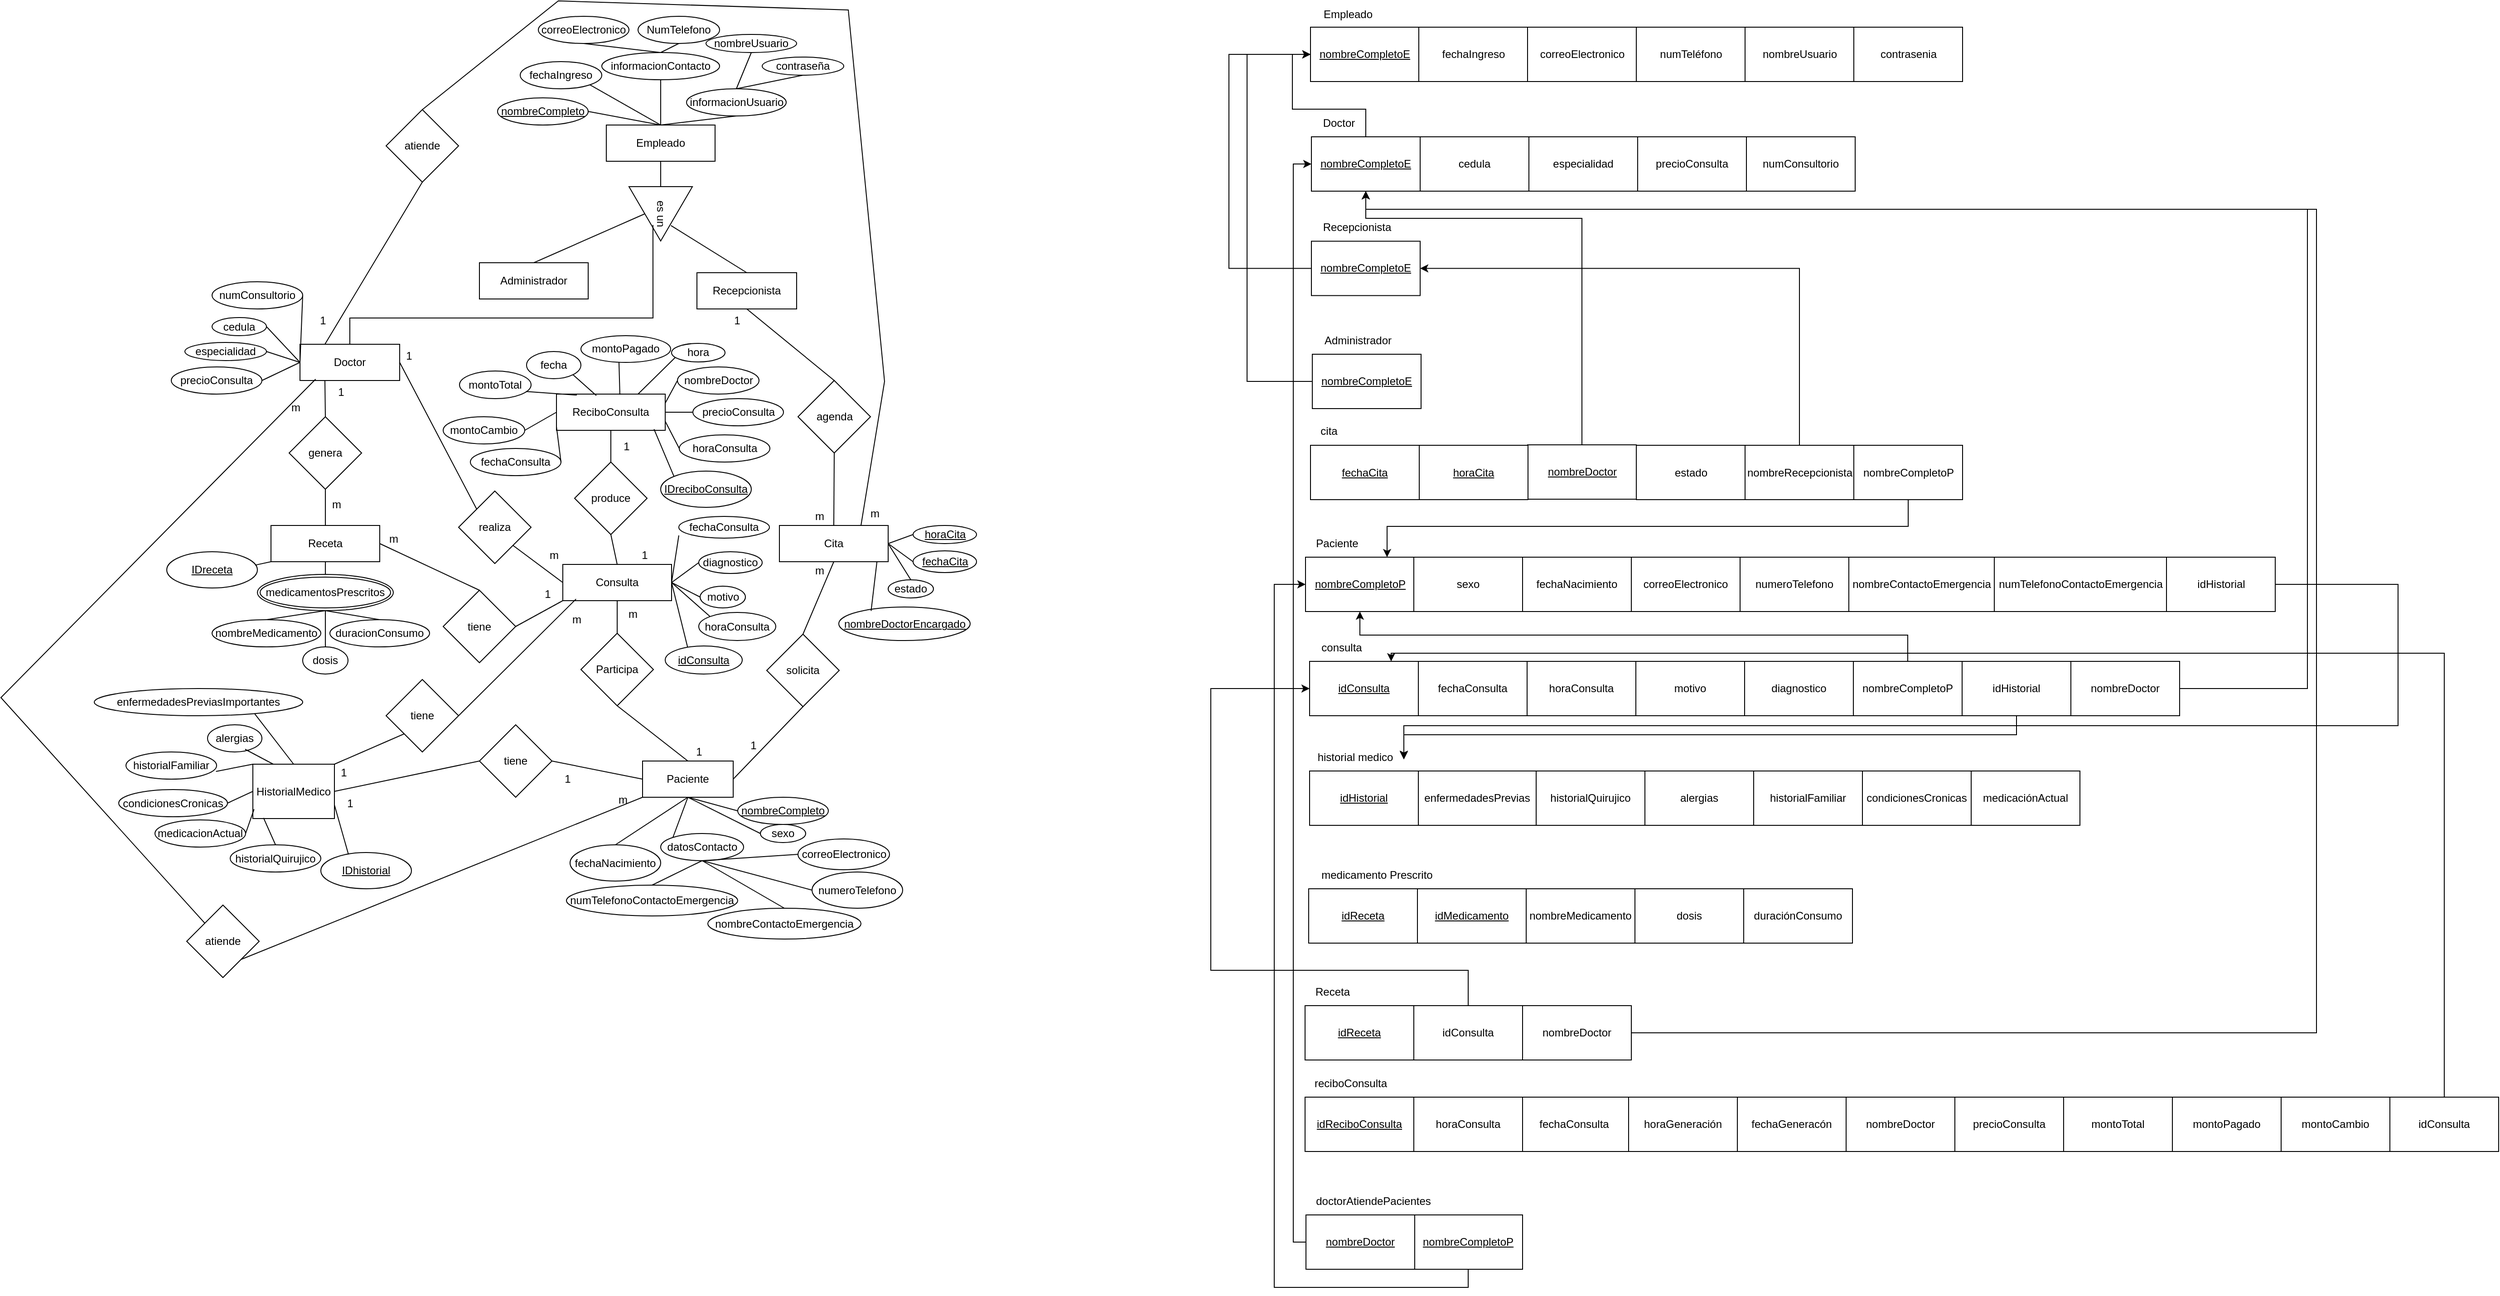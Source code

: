<mxfile version="25.0.1">
  <diagram name="Página-1" id="ytV1XllrFYEGdGakRWUB">
    <mxGraphModel grid="1" page="1" gridSize="10" guides="1" tooltips="1" connect="1" arrows="1" fold="1" pageScale="1" pageWidth="827" pageHeight="1169" math="0" shadow="0">
      <root>
        <mxCell id="0" />
        <mxCell id="1" parent="0" />
        <mxCell id="xAG2-62UIOuPg2nHtA3R-119" style="rounded=0;orthogonalLoop=1;jettySize=auto;html=1;entryX=0.5;entryY=1;entryDx=0;entryDy=0;endArrow=none;endFill=0;exitX=0.25;exitY=0;exitDx=0;exitDy=0;" edge="1" parent="1" source="J28tI_SJhP4PRTBjD6Ie-8" target="xAG2-62UIOuPg2nHtA3R-118">
          <mxGeometry relative="1" as="geometry" />
        </mxCell>
        <mxCell id="J28tI_SJhP4PRTBjD6Ie-2" value="Administrador" style="rounded=0;whiteSpace=wrap;html=1;" vertex="1" parent="1">
          <mxGeometry x="1083" y="309" width="120" height="40" as="geometry" />
        </mxCell>
        <mxCell id="J28tI_SJhP4PRTBjD6Ie-4" value="Recepcionista" style="rounded=0;whiteSpace=wrap;html=1;" vertex="1" parent="1">
          <mxGeometry x="1323" y="320" width="110" height="40" as="geometry" />
        </mxCell>
        <mxCell id="J28tI_SJhP4PRTBjD6Ie-5" value="Receta" style="rounded=0;whiteSpace=wrap;html=1;" vertex="1" parent="1">
          <mxGeometry x="853" y="599" width="120" height="40" as="geometry" />
        </mxCell>
        <mxCell id="J28tI_SJhP4PRTBjD6Ie-6" value="Consulta" style="rounded=0;whiteSpace=wrap;html=1;" vertex="1" parent="1">
          <mxGeometry x="1175" y="642" width="120" height="40" as="geometry" />
        </mxCell>
        <mxCell id="J28tI_SJhP4PRTBjD6Ie-8" value="Doctor" style="rounded=0;whiteSpace=wrap;html=1;" vertex="1" parent="1">
          <mxGeometry x="885" y="399" width="110" height="40" as="geometry" />
        </mxCell>
        <mxCell id="J28tI_SJhP4PRTBjD6Ie-13" value="Paciente" style="rounded=0;whiteSpace=wrap;html=1;" vertex="1" parent="1">
          <mxGeometry x="1263" y="859" width="100" height="40" as="geometry" />
        </mxCell>
        <mxCell id="J28tI_SJhP4PRTBjD6Ie-14" value="HistorialMedico" style="rounded=0;whiteSpace=wrap;html=1;" vertex="1" parent="1">
          <mxGeometry x="833" y="862.5" width="90" height="60" as="geometry" />
        </mxCell>
        <mxCell id="J28tI_SJhP4PRTBjD6Ie-19" value="agenda" style="rhombus;whiteSpace=wrap;html=1;" vertex="1" parent="1">
          <mxGeometry x="1434.5" y="439" width="80" height="80" as="geometry" />
        </mxCell>
        <mxCell id="J28tI_SJhP4PRTBjD6Ie-21" value="Cita" style="rounded=0;whiteSpace=wrap;html=1;" vertex="1" parent="1">
          <mxGeometry x="1414" y="599" width="120" height="40" as="geometry" />
        </mxCell>
        <mxCell id="J28tI_SJhP4PRTBjD6Ie-23" value="Empleado" style="rounded=0;whiteSpace=wrap;html=1;" vertex="1" parent="1">
          <mxGeometry x="1223" y="157" width="120" height="40" as="geometry" />
        </mxCell>
        <mxCell id="J28tI_SJhP4PRTBjD6Ie-24" value="es un" style="triangle;whiteSpace=wrap;html=1;rotation=90;" vertex="1" parent="1">
          <mxGeometry x="1253" y="220" width="60" height="70" as="geometry" />
        </mxCell>
        <mxCell id="J28tI_SJhP4PRTBjD6Ie-33" value="realiza" style="rhombus;whiteSpace=wrap;html=1;" vertex="1" parent="1">
          <mxGeometry x="1060" y="561" width="80" height="80" as="geometry" />
        </mxCell>
        <mxCell id="J28tI_SJhP4PRTBjD6Ie-36" value="Participa" style="rhombus;whiteSpace=wrap;html=1;" vertex="1" parent="1">
          <mxGeometry x="1195" y="718" width="80" height="80" as="geometry" />
        </mxCell>
        <mxCell id="J28tI_SJhP4PRTBjD6Ie-39" value="tiene" style="rhombus;whiteSpace=wrap;html=1;" vertex="1" parent="1">
          <mxGeometry x="1083" y="819" width="80" height="80" as="geometry" />
        </mxCell>
        <mxCell id="J28tI_SJhP4PRTBjD6Ie-42" value="solicita" style="rhombus;whiteSpace=wrap;html=1;" vertex="1" parent="1">
          <mxGeometry x="1400" y="719" width="80" height="80" as="geometry" />
        </mxCell>
        <mxCell id="J28tI_SJhP4PRTBjD6Ie-54" value="genera" style="rhombus;whiteSpace=wrap;html=1;" vertex="1" parent="1">
          <mxGeometry x="873" y="479" width="80" height="80" as="geometry" />
        </mxCell>
        <mxCell id="J28tI_SJhP4PRTBjD6Ie-69" value="ReciboConsulta" style="rounded=0;whiteSpace=wrap;html=1;" vertex="1" parent="1">
          <mxGeometry x="1168" y="454" width="120" height="40" as="geometry" />
        </mxCell>
        <mxCell id="J28tI_SJhP4PRTBjD6Ie-81" value="produce" style="rhombus;whiteSpace=wrap;html=1;" vertex="1" parent="1">
          <mxGeometry x="1188" y="529" width="80" height="80" as="geometry" />
        </mxCell>
        <mxCell id="J28tI_SJhP4PRTBjD6Ie-92" value="" style="endArrow=none;html=1;rounded=0;exitX=0.5;exitY=0;exitDx=0;exitDy=0;entryX=0.5;entryY=1;entryDx=0;entryDy=0;" edge="1" parent="1" source="J28tI_SJhP4PRTBjD6Ie-99" target="J28tI_SJhP4PRTBjD6Ie-5">
          <mxGeometry width="50" height="50" relative="1" as="geometry">
            <mxPoint x="888" y="659.0" as="sourcePoint" />
            <mxPoint x="893" y="759" as="targetPoint" />
          </mxGeometry>
        </mxCell>
        <mxCell id="J28tI_SJhP4PRTBjD6Ie-93" value="nombreMedicamento" style="ellipse;whiteSpace=wrap;html=1;" vertex="1" parent="1">
          <mxGeometry x="788" y="703" width="120" height="30" as="geometry" />
        </mxCell>
        <mxCell id="J28tI_SJhP4PRTBjD6Ie-94" value="dosis" style="ellipse;whiteSpace=wrap;html=1;" vertex="1" parent="1">
          <mxGeometry x="888" y="733" width="50" height="30" as="geometry" />
        </mxCell>
        <mxCell id="J28tI_SJhP4PRTBjD6Ie-95" value="duracionConsumo" style="ellipse;whiteSpace=wrap;html=1;" vertex="1" parent="1">
          <mxGeometry x="918" y="703" width="110" height="30" as="geometry" />
        </mxCell>
        <mxCell id="J28tI_SJhP4PRTBjD6Ie-96" value="" style="endArrow=none;html=1;rounded=0;exitX=0.5;exitY=0;exitDx=0;exitDy=0;entryX=0.5;entryY=1;entryDx=0;entryDy=0;" edge="1" parent="1" source="J28tI_SJhP4PRTBjD6Ie-95" target="J28tI_SJhP4PRTBjD6Ie-99">
          <mxGeometry width="50" height="50" relative="1" as="geometry">
            <mxPoint x="1078" y="523" as="sourcePoint" />
            <mxPoint x="913" y="678.0" as="targetPoint" />
          </mxGeometry>
        </mxCell>
        <mxCell id="J28tI_SJhP4PRTBjD6Ie-97" value="" style="endArrow=none;html=1;rounded=0;exitX=0.5;exitY=0;exitDx=0;exitDy=0;entryX=0.5;entryY=1;entryDx=0;entryDy=0;" edge="1" parent="1" source="J28tI_SJhP4PRTBjD6Ie-94" target="J28tI_SJhP4PRTBjD6Ie-99">
          <mxGeometry width="50" height="50" relative="1" as="geometry">
            <mxPoint x="1078" y="523" as="sourcePoint" />
            <mxPoint x="913" y="678.0" as="targetPoint" />
          </mxGeometry>
        </mxCell>
        <mxCell id="J28tI_SJhP4PRTBjD6Ie-98" value="" style="endArrow=none;html=1;rounded=0;exitX=0.5;exitY=0;exitDx=0;exitDy=0;entryX=0.5;entryY=1;entryDx=0;entryDy=0;" edge="1" parent="1" source="J28tI_SJhP4PRTBjD6Ie-93" target="J28tI_SJhP4PRTBjD6Ie-99">
          <mxGeometry width="50" height="50" relative="1" as="geometry">
            <mxPoint x="1078" y="523" as="sourcePoint" />
            <mxPoint x="913" y="678.0" as="targetPoint" />
          </mxGeometry>
        </mxCell>
        <mxCell id="J28tI_SJhP4PRTBjD6Ie-99" value="medicamentosPrescritos" style="ellipse;shape=doubleEllipse;margin=3;whiteSpace=wrap;html=1;align=center;" vertex="1" parent="1">
          <mxGeometry x="838" y="653" width="150" height="40" as="geometry" />
        </mxCell>
        <mxCell id="J28tI_SJhP4PRTBjD6Ie-102" value="" style="endArrow=none;html=1;rounded=0;exitX=0.5;exitY=0;exitDx=0;exitDy=0;entryX=0.5;entryY=1;entryDx=0;entryDy=0;" edge="1" parent="1" source="J28tI_SJhP4PRTBjD6Ie-5" target="J28tI_SJhP4PRTBjD6Ie-54">
          <mxGeometry width="50" height="50" relative="1" as="geometry">
            <mxPoint x="953" y="549" as="sourcePoint" />
            <mxPoint x="1003" y="499" as="targetPoint" />
          </mxGeometry>
        </mxCell>
        <mxCell id="J28tI_SJhP4PRTBjD6Ie-103" value="" style="endArrow=none;html=1;rounded=0;exitX=0.5;exitY=0;exitDx=0;exitDy=0;entryX=0.25;entryY=1;entryDx=0;entryDy=0;" edge="1" parent="1" source="J28tI_SJhP4PRTBjD6Ie-54" target="J28tI_SJhP4PRTBjD6Ie-8">
          <mxGeometry width="50" height="50" relative="1" as="geometry">
            <mxPoint x="953" y="549" as="sourcePoint" />
            <mxPoint x="1003" y="499" as="targetPoint" />
          </mxGeometry>
        </mxCell>
        <mxCell id="J28tI_SJhP4PRTBjD6Ie-104" value="numConsultorio" style="ellipse;whiteSpace=wrap;html=1;align=center;" vertex="1" parent="1">
          <mxGeometry x="788" y="330" width="100" height="30" as="geometry" />
        </mxCell>
        <mxCell id="J28tI_SJhP4PRTBjD6Ie-105" value="" style="endArrow=none;html=1;rounded=0;exitX=1;exitY=0.5;exitDx=0;exitDy=0;entryX=0;entryY=0.5;entryDx=0;entryDy=0;" edge="1" parent="1" source="J28tI_SJhP4PRTBjD6Ie-104" target="J28tI_SJhP4PRTBjD6Ie-8">
          <mxGeometry width="50" height="50" relative="1" as="geometry">
            <mxPoint x="953" y="389" as="sourcePoint" />
            <mxPoint x="1003" y="339" as="targetPoint" />
          </mxGeometry>
        </mxCell>
        <mxCell id="J28tI_SJhP4PRTBjD6Ie-106" value="cedula" style="ellipse;whiteSpace=wrap;html=1;align=center;fontStyle=0" vertex="1" parent="1">
          <mxGeometry x="788" y="369.5" width="60" height="20" as="geometry" />
        </mxCell>
        <mxCell id="J28tI_SJhP4PRTBjD6Ie-107" value="atiende" style="rhombus;whiteSpace=wrap;html=1;" vertex="1" parent="1">
          <mxGeometry x="760" y="1018" width="80" height="80" as="geometry" />
        </mxCell>
        <mxCell id="J28tI_SJhP4PRTBjD6Ie-108" value="" style="endArrow=none;html=1;rounded=0;exitX=0.5;exitY=1;exitDx=0;exitDy=0;entryX=1;entryY=0.5;entryDx=0;entryDy=0;" edge="1" parent="1" source="J28tI_SJhP4PRTBjD6Ie-42" target="J28tI_SJhP4PRTBjD6Ie-13">
          <mxGeometry width="50" height="50" relative="1" as="geometry">
            <mxPoint x="1223" y="609" as="sourcePoint" />
            <mxPoint x="1273" y="559" as="targetPoint" />
          </mxGeometry>
        </mxCell>
        <mxCell id="J28tI_SJhP4PRTBjD6Ie-109" value="" style="endArrow=none;html=1;rounded=0;exitX=0.5;exitY=0;exitDx=0;exitDy=0;entryX=0.5;entryY=1;entryDx=0;entryDy=0;" edge="1" parent="1" source="J28tI_SJhP4PRTBjD6Ie-13" target="J28tI_SJhP4PRTBjD6Ie-36">
          <mxGeometry width="50" height="50" relative="1" as="geometry">
            <mxPoint x="1223" y="609" as="sourcePoint" />
            <mxPoint x="1273" y="559" as="targetPoint" />
          </mxGeometry>
        </mxCell>
        <mxCell id="J28tI_SJhP4PRTBjD6Ie-110" value="" style="endArrow=none;html=1;rounded=0;entryX=1;entryY=1;entryDx=0;entryDy=0;exitX=0;exitY=1;exitDx=0;exitDy=0;" edge="1" parent="1" source="J28tI_SJhP4PRTBjD6Ie-13" target="J28tI_SJhP4PRTBjD6Ie-107">
          <mxGeometry width="50" height="50" relative="1" as="geometry">
            <mxPoint x="1220" y="959" as="sourcePoint" />
            <mxPoint x="1057" y="939" as="targetPoint" />
            <Array as="points" />
          </mxGeometry>
        </mxCell>
        <mxCell id="J28tI_SJhP4PRTBjD6Ie-111" value="" style="endArrow=none;html=1;rounded=0;exitX=0.157;exitY=0.962;exitDx=0;exitDy=0;entryX=0;entryY=0;entryDx=0;entryDy=0;exitPerimeter=0;" edge="1" parent="1" source="J28tI_SJhP4PRTBjD6Ie-8" target="J28tI_SJhP4PRTBjD6Ie-107">
          <mxGeometry width="50" height="50" relative="1" as="geometry">
            <mxPoint x="1103" y="609" as="sourcePoint" />
            <mxPoint x="1153" y="559" as="targetPoint" />
            <Array as="points">
              <mxPoint x="555" y="789" />
            </Array>
          </mxGeometry>
        </mxCell>
        <mxCell id="J28tI_SJhP4PRTBjD6Ie-112" value="precioConsulta" style="ellipse;whiteSpace=wrap;html=1;align=center;" vertex="1" parent="1">
          <mxGeometry x="743" y="424" width="100" height="30" as="geometry" />
        </mxCell>
        <mxCell id="J28tI_SJhP4PRTBjD6Ie-113" value="especialidad" style="ellipse;whiteSpace=wrap;html=1;align=center;" vertex="1" parent="1">
          <mxGeometry x="758" y="397" width="90" height="20" as="geometry" />
        </mxCell>
        <mxCell id="J28tI_SJhP4PRTBjD6Ie-114" value="" style="endArrow=none;html=1;rounded=0;entryX=1;entryY=0.5;entryDx=0;entryDy=0;exitX=0;exitY=0.5;exitDx=0;exitDy=0;" edge="1" parent="1" source="J28tI_SJhP4PRTBjD6Ie-8" target="J28tI_SJhP4PRTBjD6Ie-112">
          <mxGeometry width="50" height="50" relative="1" as="geometry">
            <mxPoint x="1013" y="489" as="sourcePoint" />
            <mxPoint x="1063" y="439" as="targetPoint" />
          </mxGeometry>
        </mxCell>
        <mxCell id="J28tI_SJhP4PRTBjD6Ie-115" value="" style="endArrow=none;html=1;rounded=0;entryX=1;entryY=0.5;entryDx=0;entryDy=0;exitX=0;exitY=0.5;exitDx=0;exitDy=0;" edge="1" parent="1" source="J28tI_SJhP4PRTBjD6Ie-8" target="J28tI_SJhP4PRTBjD6Ie-113">
          <mxGeometry width="50" height="50" relative="1" as="geometry">
            <mxPoint x="1013" y="489" as="sourcePoint" />
            <mxPoint x="1063" y="439" as="targetPoint" />
          </mxGeometry>
        </mxCell>
        <mxCell id="J28tI_SJhP4PRTBjD6Ie-116" value="" style="endArrow=none;html=1;rounded=0;entryX=0;entryY=0.5;entryDx=0;entryDy=0;exitX=1;exitY=0.5;exitDx=0;exitDy=0;" edge="1" parent="1" source="J28tI_SJhP4PRTBjD6Ie-106" target="J28tI_SJhP4PRTBjD6Ie-8">
          <mxGeometry width="50" height="50" relative="1" as="geometry">
            <mxPoint x="1013" y="489" as="sourcePoint" />
            <mxPoint x="1063" y="439" as="targetPoint" />
          </mxGeometry>
        </mxCell>
        <mxCell id="J28tI_SJhP4PRTBjD6Ie-118" value="fechaIngreso" style="ellipse;whiteSpace=wrap;html=1;align=center;" vertex="1" parent="1">
          <mxGeometry x="1128" y="87" width="90" height="30" as="geometry" />
        </mxCell>
        <mxCell id="J28tI_SJhP4PRTBjD6Ie-119" value="nombreCompleto" style="ellipse;whiteSpace=wrap;html=1;align=center;fontStyle=4" vertex="1" parent="1">
          <mxGeometry x="1103" y="127" width="100" height="30" as="geometry" />
        </mxCell>
        <mxCell id="J28tI_SJhP4PRTBjD6Ie-120" value="informacionUsuario" style="ellipse;whiteSpace=wrap;html=1;align=center;" vertex="1" parent="1">
          <mxGeometry x="1311.5" y="117" width="110" height="30" as="geometry" />
        </mxCell>
        <mxCell id="J28tI_SJhP4PRTBjD6Ie-121" value="contraseña" style="ellipse;whiteSpace=wrap;html=1;align=center;" vertex="1" parent="1">
          <mxGeometry x="1395" y="82" width="90" height="20" as="geometry" />
        </mxCell>
        <mxCell id="J28tI_SJhP4PRTBjD6Ie-122" value="nombreUsuario" style="ellipse;whiteSpace=wrap;html=1;align=center;" vertex="1" parent="1">
          <mxGeometry x="1333" y="57" width="100" height="20" as="geometry" />
        </mxCell>
        <mxCell id="J28tI_SJhP4PRTBjD6Ie-123" value="informacionContacto" style="ellipse;whiteSpace=wrap;html=1;align=center;" vertex="1" parent="1">
          <mxGeometry x="1218" y="77" width="130" height="30" as="geometry" />
        </mxCell>
        <mxCell id="J28tI_SJhP4PRTBjD6Ie-124" value="NumTelefono" style="ellipse;whiteSpace=wrap;html=1;align=center;" vertex="1" parent="1">
          <mxGeometry x="1258" y="37" width="90" height="30" as="geometry" />
        </mxCell>
        <mxCell id="J28tI_SJhP4PRTBjD6Ie-125" value="correoElectronico" style="ellipse;whiteSpace=wrap;html=1;align=center;" vertex="1" parent="1">
          <mxGeometry x="1148" y="37" width="100" height="30" as="geometry" />
        </mxCell>
        <mxCell id="J28tI_SJhP4PRTBjD6Ie-126" value="" style="endArrow=none;html=1;rounded=0;entryX=0.5;entryY=1;entryDx=0;entryDy=0;exitX=0.5;exitY=0;exitDx=0;exitDy=0;" edge="1" parent="1" source="J28tI_SJhP4PRTBjD6Ie-23" target="J28tI_SJhP4PRTBjD6Ie-120">
          <mxGeometry width="50" height="50" relative="1" as="geometry">
            <mxPoint x="1223" y="187" as="sourcePoint" />
            <mxPoint x="1273" y="137" as="targetPoint" />
          </mxGeometry>
        </mxCell>
        <mxCell id="J28tI_SJhP4PRTBjD6Ie-127" value="" style="endArrow=none;html=1;rounded=0;exitX=0.5;exitY=1;exitDx=0;exitDy=0;entryX=0.5;entryY=0;entryDx=0;entryDy=0;" edge="1" parent="1" source="J28tI_SJhP4PRTBjD6Ie-123" target="J28tI_SJhP4PRTBjD6Ie-23">
          <mxGeometry width="50" height="50" relative="1" as="geometry">
            <mxPoint x="1223" y="187" as="sourcePoint" />
            <mxPoint x="1283" y="157" as="targetPoint" />
          </mxGeometry>
        </mxCell>
        <mxCell id="J28tI_SJhP4PRTBjD6Ie-128" value="" style="endArrow=none;html=1;rounded=0;exitX=0.5;exitY=0;exitDx=0;exitDy=0;entryX=1;entryY=1;entryDx=0;entryDy=0;" edge="1" parent="1" source="J28tI_SJhP4PRTBjD6Ie-23" target="J28tI_SJhP4PRTBjD6Ie-118">
          <mxGeometry width="50" height="50" relative="1" as="geometry">
            <mxPoint x="1223" y="187" as="sourcePoint" />
            <mxPoint x="1273" y="137" as="targetPoint" />
          </mxGeometry>
        </mxCell>
        <mxCell id="J28tI_SJhP4PRTBjD6Ie-129" value="" style="endArrow=none;html=1;rounded=0;entryX=1;entryY=0.5;entryDx=0;entryDy=0;exitX=0.5;exitY=0;exitDx=0;exitDy=0;" edge="1" parent="1" source="J28tI_SJhP4PRTBjD6Ie-23" target="J28tI_SJhP4PRTBjD6Ie-119">
          <mxGeometry width="50" height="50" relative="1" as="geometry">
            <mxPoint x="1223" y="187" as="sourcePoint" />
            <mxPoint x="1273" y="137" as="targetPoint" />
          </mxGeometry>
        </mxCell>
        <mxCell id="J28tI_SJhP4PRTBjD6Ie-130" value="" style="endArrow=none;html=1;rounded=0;entryX=0.5;entryY=1;entryDx=0;entryDy=0;exitX=0.5;exitY=0;exitDx=0;exitDy=0;" edge="1" parent="1" source="J28tI_SJhP4PRTBjD6Ie-120" target="J28tI_SJhP4PRTBjD6Ie-122">
          <mxGeometry width="50" height="50" relative="1" as="geometry">
            <mxPoint x="1223" y="187" as="sourcePoint" />
            <mxPoint x="1273" y="137" as="targetPoint" />
          </mxGeometry>
        </mxCell>
        <mxCell id="J28tI_SJhP4PRTBjD6Ie-131" value="" style="endArrow=none;html=1;rounded=0;entryX=0.5;entryY=1;entryDx=0;entryDy=0;exitX=0.5;exitY=0;exitDx=0;exitDy=0;" edge="1" parent="1" source="J28tI_SJhP4PRTBjD6Ie-120" target="J28tI_SJhP4PRTBjD6Ie-121">
          <mxGeometry width="50" height="50" relative="1" as="geometry">
            <mxPoint x="1223" y="187" as="sourcePoint" />
            <mxPoint x="1273" y="137" as="targetPoint" />
          </mxGeometry>
        </mxCell>
        <mxCell id="J28tI_SJhP4PRTBjD6Ie-132" value="" style="endArrow=none;html=1;rounded=0;entryX=0.5;entryY=1;entryDx=0;entryDy=0;exitX=0.5;exitY=0;exitDx=0;exitDy=0;" edge="1" parent="1" source="J28tI_SJhP4PRTBjD6Ie-123" target="J28tI_SJhP4PRTBjD6Ie-125">
          <mxGeometry width="50" height="50" relative="1" as="geometry">
            <mxPoint x="1223" y="187" as="sourcePoint" />
            <mxPoint x="1273" y="137" as="targetPoint" />
          </mxGeometry>
        </mxCell>
        <mxCell id="J28tI_SJhP4PRTBjD6Ie-133" value="" style="endArrow=none;html=1;rounded=0;entryX=0.5;entryY=1;entryDx=0;entryDy=0;exitX=0.5;exitY=0;exitDx=0;exitDy=0;" edge="1" parent="1" source="J28tI_SJhP4PRTBjD6Ie-123" target="J28tI_SJhP4PRTBjD6Ie-124">
          <mxGeometry width="50" height="50" relative="1" as="geometry">
            <mxPoint x="1223" y="187" as="sourcePoint" />
            <mxPoint x="1273" y="137" as="targetPoint" />
          </mxGeometry>
        </mxCell>
        <mxCell id="J28tI_SJhP4PRTBjD6Ie-138" value="numeroTelefono" style="ellipse;whiteSpace=wrap;html=1;align=center;" vertex="1" parent="1">
          <mxGeometry x="1450" y="981.5" width="100" height="40" as="geometry" />
        </mxCell>
        <mxCell id="J28tI_SJhP4PRTBjD6Ie-139" value="correoElectronico" style="ellipse;whiteSpace=wrap;html=1;align=center;" vertex="1" parent="1">
          <mxGeometry x="1434.5" y="945" width="101" height="34" as="geometry" />
        </mxCell>
        <mxCell id="J28tI_SJhP4PRTBjD6Ie-140" value="numTelefonoContactoEmergencia" style="ellipse;whiteSpace=wrap;html=1;align=center;" vertex="1" parent="1">
          <mxGeometry x="1179" y="996" width="189" height="34" as="geometry" />
        </mxCell>
        <mxCell id="J28tI_SJhP4PRTBjD6Ie-141" value="nombreContactoEmergencia" style="ellipse;whiteSpace=wrap;html=1;align=center;" vertex="1" parent="1">
          <mxGeometry x="1335" y="1021.5" width="169" height="34" as="geometry" />
        </mxCell>
        <mxCell id="J28tI_SJhP4PRTBjD6Ie-142" value="datosContacto" style="ellipse;whiteSpace=wrap;html=1;align=center;" vertex="1" parent="1">
          <mxGeometry x="1283" y="939" width="91.5" height="30" as="geometry" />
        </mxCell>
        <mxCell id="J28tI_SJhP4PRTBjD6Ie-143" value="sexo" style="ellipse;whiteSpace=wrap;html=1;align=center;" vertex="1" parent="1">
          <mxGeometry x="1393" y="929" width="50" height="20" as="geometry" />
        </mxCell>
        <mxCell id="J28tI_SJhP4PRTBjD6Ie-144" value="fechaNacimiento" style="ellipse;whiteSpace=wrap;html=1;align=center;" vertex="1" parent="1">
          <mxGeometry x="1183" y="951.5" width="100" height="40" as="geometry" />
        </mxCell>
        <mxCell id="J28tI_SJhP4PRTBjD6Ie-145" value="nombreCompleto" style="ellipse;whiteSpace=wrap;html=1;align=center;fontStyle=4" vertex="1" parent="1">
          <mxGeometry x="1368" y="899" width="100" height="30" as="geometry" />
        </mxCell>
        <mxCell id="J28tI_SJhP4PRTBjD6Ie-146" value="" style="endArrow=none;html=1;rounded=0;exitX=0.5;exitY=1;exitDx=0;exitDy=0;entryX=0;entryY=0.5;entryDx=0;entryDy=0;" edge="1" parent="1" source="J28tI_SJhP4PRTBjD6Ie-142" target="J28tI_SJhP4PRTBjD6Ie-139">
          <mxGeometry width="50" height="50" relative="1" as="geometry">
            <mxPoint x="1328" y="1140" as="sourcePoint" />
            <mxPoint x="1378" y="1090" as="targetPoint" />
          </mxGeometry>
        </mxCell>
        <mxCell id="J28tI_SJhP4PRTBjD6Ie-147" value="" style="endArrow=none;html=1;rounded=0;exitX=0.5;exitY=1;exitDx=0;exitDy=0;entryX=0;entryY=0.5;entryDx=0;entryDy=0;" edge="1" parent="1" source="J28tI_SJhP4PRTBjD6Ie-142" target="J28tI_SJhP4PRTBjD6Ie-138">
          <mxGeometry width="50" height="50" relative="1" as="geometry">
            <mxPoint x="1328" y="1140" as="sourcePoint" />
            <mxPoint x="1378" y="1090" as="targetPoint" />
          </mxGeometry>
        </mxCell>
        <mxCell id="J28tI_SJhP4PRTBjD6Ie-148" value="" style="endArrow=none;html=1;rounded=0;exitX=0.5;exitY=0;exitDx=0;exitDy=0;entryX=0.5;entryY=1;entryDx=0;entryDy=0;" edge="1" parent="1" source="J28tI_SJhP4PRTBjD6Ie-141" target="J28tI_SJhP4PRTBjD6Ie-142">
          <mxGeometry width="50" height="50" relative="1" as="geometry">
            <mxPoint x="1328" y="1140" as="sourcePoint" />
            <mxPoint x="1378" y="1090" as="targetPoint" />
          </mxGeometry>
        </mxCell>
        <mxCell id="J28tI_SJhP4PRTBjD6Ie-149" value="" style="endArrow=none;html=1;rounded=0;exitX=0.5;exitY=0;exitDx=0;exitDy=0;entryX=0.5;entryY=1;entryDx=0;entryDy=0;" edge="1" parent="1" source="J28tI_SJhP4PRTBjD6Ie-140" target="J28tI_SJhP4PRTBjD6Ie-142">
          <mxGeometry width="50" height="50" relative="1" as="geometry">
            <mxPoint x="1328" y="1140" as="sourcePoint" />
            <mxPoint x="1378" y="1090" as="targetPoint" />
          </mxGeometry>
        </mxCell>
        <mxCell id="J28tI_SJhP4PRTBjD6Ie-150" value="" style="endArrow=none;html=1;rounded=0;exitX=0;exitY=0;exitDx=0;exitDy=0;entryX=0.5;entryY=1;entryDx=0;entryDy=0;" edge="1" parent="1" source="J28tI_SJhP4PRTBjD6Ie-142" target="J28tI_SJhP4PRTBjD6Ie-13">
          <mxGeometry width="50" height="50" relative="1" as="geometry">
            <mxPoint x="1328" y="1140" as="sourcePoint" />
            <mxPoint x="1378" y="1090" as="targetPoint" />
          </mxGeometry>
        </mxCell>
        <mxCell id="J28tI_SJhP4PRTBjD6Ie-151" value="" style="endArrow=none;html=1;rounded=0;exitX=0;exitY=0.5;exitDx=0;exitDy=0;entryX=0.5;entryY=1;entryDx=0;entryDy=0;" edge="1" parent="1" source="J28tI_SJhP4PRTBjD6Ie-145" target="J28tI_SJhP4PRTBjD6Ie-13">
          <mxGeometry width="50" height="50" relative="1" as="geometry">
            <mxPoint x="1328" y="1140" as="sourcePoint" />
            <mxPoint x="1378" y="1090" as="targetPoint" />
          </mxGeometry>
        </mxCell>
        <mxCell id="J28tI_SJhP4PRTBjD6Ie-152" value="" style="endArrow=none;html=1;rounded=0;exitX=0.5;exitY=0;exitDx=0;exitDy=0;entryX=0.5;entryY=1;entryDx=0;entryDy=0;" edge="1" parent="1" source="J28tI_SJhP4PRTBjD6Ie-144" target="J28tI_SJhP4PRTBjD6Ie-13">
          <mxGeometry width="50" height="50" relative="1" as="geometry">
            <mxPoint x="1319" y="1150" as="sourcePoint" />
            <mxPoint x="1369" y="1100" as="targetPoint" />
          </mxGeometry>
        </mxCell>
        <mxCell id="J28tI_SJhP4PRTBjD6Ie-153" value="" style="endArrow=none;html=1;rounded=0;entryX=0.5;entryY=1;entryDx=0;entryDy=0;exitX=0;exitY=0.5;exitDx=0;exitDy=0;" edge="1" parent="1" source="J28tI_SJhP4PRTBjD6Ie-143" target="J28tI_SJhP4PRTBjD6Ie-13">
          <mxGeometry width="50" height="50" relative="1" as="geometry">
            <mxPoint x="1350" y="999" as="sourcePoint" />
            <mxPoint x="1378" y="1090" as="targetPoint" />
          </mxGeometry>
        </mxCell>
        <mxCell id="J28tI_SJhP4PRTBjD6Ie-154" value="fechaCita" style="ellipse;whiteSpace=wrap;html=1;align=center;fontStyle=4" vertex="1" parent="1">
          <mxGeometry x="1561.5" y="627" width="70" height="24" as="geometry" />
        </mxCell>
        <mxCell id="J28tI_SJhP4PRTBjD6Ie-155" value="diagnostico" style="ellipse;whiteSpace=wrap;html=1;align=center;" vertex="1" parent="1">
          <mxGeometry x="1325" y="628" width="70" height="24" as="geometry" />
        </mxCell>
        <mxCell id="J28tI_SJhP4PRTBjD6Ie-156" value="motivo" style="ellipse;whiteSpace=wrap;html=1;align=center;" vertex="1" parent="1">
          <mxGeometry x="1326.5" y="666" width="50" height="24" as="geometry" />
        </mxCell>
        <mxCell id="J28tI_SJhP4PRTBjD6Ie-157" value="horaConsulta" style="ellipse;whiteSpace=wrap;html=1;align=center;fontStyle=0" vertex="1" parent="1">
          <mxGeometry x="1325" y="695" width="85" height="31" as="geometry" />
        </mxCell>
        <mxCell id="J28tI_SJhP4PRTBjD6Ie-158" value="fechaConsulta" style="ellipse;whiteSpace=wrap;html=1;align=center;fontStyle=0" vertex="1" parent="1">
          <mxGeometry x="1303" y="589" width="100" height="24" as="geometry" />
        </mxCell>
        <mxCell id="J28tI_SJhP4PRTBjD6Ie-159" value="" style="endArrow=none;html=1;rounded=0;exitX=0.5;exitY=0;exitDx=0;exitDy=0;entryX=0.5;entryY=1;entryDx=0;entryDy=0;" edge="1" parent="1" source="J28tI_SJhP4PRTBjD6Ie-36" target="J28tI_SJhP4PRTBjD6Ie-6">
          <mxGeometry width="50" height="50" relative="1" as="geometry">
            <mxPoint x="1198" y="708" as="sourcePoint" />
            <mxPoint x="1248" y="658" as="targetPoint" />
          </mxGeometry>
        </mxCell>
        <mxCell id="J28tI_SJhP4PRTBjD6Ie-160" value="" style="endArrow=none;html=1;rounded=0;exitX=0;exitY=0;exitDx=0;exitDy=0;entryX=1;entryY=0.5;entryDx=0;entryDy=0;" edge="1" parent="1" source="J28tI_SJhP4PRTBjD6Ie-157" target="J28tI_SJhP4PRTBjD6Ie-6">
          <mxGeometry width="50" height="50" relative="1" as="geometry">
            <mxPoint x="1198" y="728" as="sourcePoint" />
            <mxPoint x="1248" y="678" as="targetPoint" />
          </mxGeometry>
        </mxCell>
        <mxCell id="J28tI_SJhP4PRTBjD6Ie-161" value="" style="endArrow=none;html=1;rounded=0;exitX=0;exitY=0.5;exitDx=0;exitDy=0;entryX=1;entryY=0.5;entryDx=0;entryDy=0;" edge="1" parent="1" source="J28tI_SJhP4PRTBjD6Ie-156" target="J28tI_SJhP4PRTBjD6Ie-6">
          <mxGeometry width="50" height="50" relative="1" as="geometry">
            <mxPoint x="1198" y="728" as="sourcePoint" />
            <mxPoint x="1248" y="678" as="targetPoint" />
          </mxGeometry>
        </mxCell>
        <mxCell id="J28tI_SJhP4PRTBjD6Ie-162" value="" style="endArrow=none;html=1;rounded=0;exitX=0;exitY=0.5;exitDx=0;exitDy=0;entryX=1;entryY=0.5;entryDx=0;entryDy=0;" edge="1" parent="1" source="J28tI_SJhP4PRTBjD6Ie-155" target="J28tI_SJhP4PRTBjD6Ie-6">
          <mxGeometry width="50" height="50" relative="1" as="geometry">
            <mxPoint x="1198" y="728" as="sourcePoint" />
            <mxPoint x="1248" y="678" as="targetPoint" />
          </mxGeometry>
        </mxCell>
        <mxCell id="J28tI_SJhP4PRTBjD6Ie-163" value="" style="endArrow=none;html=1;rounded=0;entryX=0;entryY=0.5;entryDx=0;entryDy=0;exitX=1;exitY=0.5;exitDx=0;exitDy=0;" edge="1" parent="1" source="J28tI_SJhP4PRTBjD6Ie-6">
          <mxGeometry width="50" height="50" relative="1" as="geometry">
            <mxPoint x="1198" y="728" as="sourcePoint" />
            <mxPoint x="1303.0" y="610" as="targetPoint" />
          </mxGeometry>
        </mxCell>
        <mxCell id="J28tI_SJhP4PRTBjD6Ie-164" value="estado" style="ellipse;whiteSpace=wrap;html=1;align=center;" vertex="1" parent="1">
          <mxGeometry x="1534" y="659" width="50" height="20" as="geometry" />
        </mxCell>
        <mxCell id="J28tI_SJhP4PRTBjD6Ie-165" value="horaCita" style="ellipse;whiteSpace=wrap;html=1;align=center;fontStyle=4" vertex="1" parent="1">
          <mxGeometry x="1561.5" y="599" width="70" height="20" as="geometry" />
        </mxCell>
        <mxCell id="J28tI_SJhP4PRTBjD6Ie-166" value="" style="endArrow=none;html=1;rounded=0;entryX=0;entryY=0.5;entryDx=0;entryDy=0;exitX=1;exitY=0.5;exitDx=0;exitDy=0;" edge="1" parent="1" source="J28tI_SJhP4PRTBjD6Ie-21" target="J28tI_SJhP4PRTBjD6Ie-165">
          <mxGeometry width="50" height="50" relative="1" as="geometry">
            <mxPoint x="1355.5" y="519" as="sourcePoint" />
            <mxPoint x="1405.5" y="469" as="targetPoint" />
          </mxGeometry>
        </mxCell>
        <mxCell id="J28tI_SJhP4PRTBjD6Ie-167" value="" style="endArrow=none;html=1;rounded=0;exitX=0;exitY=0.5;exitDx=0;exitDy=0;entryX=1;entryY=0.5;entryDx=0;entryDy=0;" edge="1" parent="1" source="J28tI_SJhP4PRTBjD6Ie-154" target="J28tI_SJhP4PRTBjD6Ie-21">
          <mxGeometry width="50" height="50" relative="1" as="geometry">
            <mxPoint x="1342.5" y="529" as="sourcePoint" />
            <mxPoint x="1392.5" y="479" as="targetPoint" />
          </mxGeometry>
        </mxCell>
        <mxCell id="J28tI_SJhP4PRTBjD6Ie-168" value="" style="endArrow=none;html=1;rounded=0;entryX=0.5;entryY=0;entryDx=0;entryDy=0;exitX=1;exitY=0.5;exitDx=0;exitDy=0;" edge="1" parent="1" source="J28tI_SJhP4PRTBjD6Ie-21" target="J28tI_SJhP4PRTBjD6Ie-164">
          <mxGeometry width="50" height="50" relative="1" as="geometry">
            <mxPoint x="1342.5" y="529" as="sourcePoint" />
            <mxPoint x="1392.5" y="479" as="targetPoint" />
          </mxGeometry>
        </mxCell>
        <mxCell id="J28tI_SJhP4PRTBjD6Ie-169" value="" style="endArrow=none;html=1;rounded=0;entryX=0.5;entryY=1;entryDx=0;entryDy=0;exitX=0.5;exitY=0;exitDx=0;exitDy=0;" edge="1" parent="1" source="J28tI_SJhP4PRTBjD6Ie-42" target="J28tI_SJhP4PRTBjD6Ie-21">
          <mxGeometry width="50" height="50" relative="1" as="geometry">
            <mxPoint x="1473" y="718" as="sourcePoint" />
            <mxPoint x="1432.5" y="539" as="targetPoint" />
          </mxGeometry>
        </mxCell>
        <mxCell id="J28tI_SJhP4PRTBjD6Ie-170" value="" style="endArrow=none;html=1;rounded=0;entryX=0;entryY=0;entryDx=0;entryDy=0;exitX=1;exitY=0.5;exitDx=0;exitDy=0;" edge="1" parent="1" source="J28tI_SJhP4PRTBjD6Ie-8" target="J28tI_SJhP4PRTBjD6Ie-33">
          <mxGeometry width="50" height="50" relative="1" as="geometry">
            <mxPoint x="1298" y="609" as="sourcePoint" />
            <mxPoint x="1348" y="559" as="targetPoint" />
          </mxGeometry>
        </mxCell>
        <mxCell id="J28tI_SJhP4PRTBjD6Ie-171" value="" style="endArrow=none;html=1;rounded=0;entryX=0;entryY=0.5;entryDx=0;entryDy=0;exitX=1;exitY=1;exitDx=0;exitDy=0;" edge="1" parent="1" source="J28tI_SJhP4PRTBjD6Ie-33" target="J28tI_SJhP4PRTBjD6Ie-6">
          <mxGeometry width="50" height="50" relative="1" as="geometry">
            <mxPoint x="1278" y="849" as="sourcePoint" />
            <mxPoint x="1328" y="799" as="targetPoint" />
          </mxGeometry>
        </mxCell>
        <mxCell id="02qYwY4cm9hDb-tf2Z78-1" value="" style="endArrow=none;html=1;rounded=0;entryX=0.5;entryY=1;entryDx=0;entryDy=0;exitX=0;exitY=0.5;exitDx=0;exitDy=0;" edge="1" parent="1" source="J28tI_SJhP4PRTBjD6Ie-24" target="J28tI_SJhP4PRTBjD6Ie-23">
          <mxGeometry width="50" height="50" relative="1" as="geometry">
            <mxPoint x="1183" y="199" as="sourcePoint" />
            <mxPoint x="1233" y="149" as="targetPoint" />
          </mxGeometry>
        </mxCell>
        <mxCell id="02qYwY4cm9hDb-tf2Z78-29" value="" style="endArrow=none;html=1;rounded=0;exitX=0.5;exitY=0;exitDx=0;exitDy=0;entryX=0.716;entryY=0.338;entryDx=0;entryDy=0;entryPerimeter=0;" edge="1" parent="1" source="J28tI_SJhP4PRTBjD6Ie-4" target="J28tI_SJhP4PRTBjD6Ie-24">
          <mxGeometry width="50" height="50" relative="1" as="geometry">
            <mxPoint x="1153" y="239" as="sourcePoint" />
            <mxPoint x="1203" y="189" as="targetPoint" />
          </mxGeometry>
        </mxCell>
        <mxCell id="02qYwY4cm9hDb-tf2Z78-30" value="" style="endArrow=none;html=1;rounded=0;exitX=0.5;exitY=0;exitDx=0;exitDy=0;entryX=0.706;entryY=0.622;entryDx=0;entryDy=0;entryPerimeter=0;edgeStyle=orthogonalEdgeStyle;" edge="1" parent="1" source="J28tI_SJhP4PRTBjD6Ie-8" target="J28tI_SJhP4PRTBjD6Ie-24">
          <mxGeometry width="50" height="50" relative="1" as="geometry">
            <mxPoint x="1163" y="359" as="sourcePoint" />
            <mxPoint x="1213" y="309" as="targetPoint" />
            <Array as="points">
              <mxPoint x="940" y="370" />
              <mxPoint x="1275" y="370" />
            </Array>
          </mxGeometry>
        </mxCell>
        <mxCell id="02qYwY4cm9hDb-tf2Z78-31" value="" style="endArrow=none;html=1;rounded=0;entryX=0.5;entryY=1;entryDx=0;entryDy=0;exitX=0.5;exitY=0;exitDx=0;exitDy=0;" edge="1" parent="1" source="J28tI_SJhP4PRTBjD6Ie-2" target="J28tI_SJhP4PRTBjD6Ie-24">
          <mxGeometry width="50" height="50" relative="1" as="geometry">
            <mxPoint x="1153" y="330" as="sourcePoint" />
            <mxPoint x="1203" y="280" as="targetPoint" />
          </mxGeometry>
        </mxCell>
        <mxCell id="02qYwY4cm9hDb-tf2Z78-32" value="" style="endArrow=none;html=1;rounded=0;entryX=0.5;entryY=1;entryDx=0;entryDy=0;exitX=0.5;exitY=0;exitDx=0;exitDy=0;" edge="1" parent="1" source="J28tI_SJhP4PRTBjD6Ie-19" target="J28tI_SJhP4PRTBjD6Ie-4">
          <mxGeometry width="50" height="50" relative="1" as="geometry">
            <mxPoint x="1323" y="309" as="sourcePoint" />
            <mxPoint x="1373" y="259" as="targetPoint" />
          </mxGeometry>
        </mxCell>
        <mxCell id="02qYwY4cm9hDb-tf2Z78-33" value="" style="endArrow=none;html=1;rounded=0;entryX=0.5;entryY=1;entryDx=0;entryDy=0;exitX=0.5;exitY=0;exitDx=0;exitDy=0;" edge="1" parent="1" source="J28tI_SJhP4PRTBjD6Ie-21" target="J28tI_SJhP4PRTBjD6Ie-19">
          <mxGeometry width="50" height="50" relative="1" as="geometry">
            <mxPoint x="1473" y="369" as="sourcePoint" />
            <mxPoint x="1523" y="319" as="targetPoint" />
          </mxGeometry>
        </mxCell>
        <mxCell id="02qYwY4cm9hDb-tf2Z78-36" value="" style="endArrow=none;html=1;rounded=0;entryX=0;entryY=0.5;entryDx=0;entryDy=0;exitX=1;exitY=0.5;exitDx=0;exitDy=0;" edge="1" parent="1" source="J28tI_SJhP4PRTBjD6Ie-39" target="J28tI_SJhP4PRTBjD6Ie-13">
          <mxGeometry width="50" height="50" relative="1" as="geometry">
            <mxPoint x="1080" y="1149" as="sourcePoint" />
            <mxPoint x="1130" y="1099" as="targetPoint" />
          </mxGeometry>
        </mxCell>
        <mxCell id="02qYwY4cm9hDb-tf2Z78-37" value="" style="endArrow=none;html=1;rounded=0;entryX=0;entryY=0.5;entryDx=0;entryDy=0;exitX=1;exitY=0.5;exitDx=0;exitDy=0;" edge="1" parent="1" source="J28tI_SJhP4PRTBjD6Ie-14" target="J28tI_SJhP4PRTBjD6Ie-39">
          <mxGeometry width="50" height="50" relative="1" as="geometry">
            <mxPoint x="1082.5" y="1134" as="sourcePoint" />
            <mxPoint x="900" y="974" as="targetPoint" />
          </mxGeometry>
        </mxCell>
        <mxCell id="02qYwY4cm9hDb-tf2Z78-38" value="montoCambio" style="ellipse;whiteSpace=wrap;html=1;align=center;" vertex="1" parent="1">
          <mxGeometry x="1043" y="479" width="90" height="30" as="geometry" />
        </mxCell>
        <mxCell id="02qYwY4cm9hDb-tf2Z78-39" value="montoTotal" style="ellipse;whiteSpace=wrap;html=1;align=center;" vertex="1" parent="1">
          <mxGeometry x="1061" y="428.5" width="79" height="30.5" as="geometry" />
        </mxCell>
        <mxCell id="02qYwY4cm9hDb-tf2Z78-40" value="montoPagado" style="ellipse;whiteSpace=wrap;html=1;align=center;" vertex="1" parent="1">
          <mxGeometry x="1195" y="389.5" width="99" height="29.5" as="geometry" />
        </mxCell>
        <mxCell id="02qYwY4cm9hDb-tf2Z78-41" value="hora" style="ellipse;whiteSpace=wrap;html=1;align=center;" vertex="1" parent="1">
          <mxGeometry x="1295" y="398" width="59" height="20.5" as="geometry" />
        </mxCell>
        <mxCell id="02qYwY4cm9hDb-tf2Z78-42" value="fecha" style="ellipse;whiteSpace=wrap;html=1;align=center;" vertex="1" parent="1">
          <mxGeometry x="1135" y="407" width="60" height="30" as="geometry" />
        </mxCell>
        <mxCell id="02qYwY4cm9hDb-tf2Z78-43" value="horaConsulta" style="ellipse;whiteSpace=wrap;html=1;align=center;" vertex="1" parent="1">
          <mxGeometry x="1303.5" y="499" width="100" height="30" as="geometry" />
        </mxCell>
        <mxCell id="02qYwY4cm9hDb-tf2Z78-44" value="fechaConsulta" style="ellipse;whiteSpace=wrap;html=1;align=center;" vertex="1" parent="1">
          <mxGeometry x="1073" y="514" width="100" height="30" as="geometry" />
        </mxCell>
        <mxCell id="02qYwY4cm9hDb-tf2Z78-45" value="precioConsulta" style="ellipse;whiteSpace=wrap;html=1;align=center;" vertex="1" parent="1">
          <mxGeometry x="1318.5" y="459" width="100" height="30" as="geometry" />
        </mxCell>
        <mxCell id="02qYwY4cm9hDb-tf2Z78-46" value="nombreDoctor" style="ellipse;whiteSpace=wrap;html=1;align=center;" vertex="1" parent="1">
          <mxGeometry x="1301.5" y="424" width="90" height="30" as="geometry" />
        </mxCell>
        <mxCell id="02qYwY4cm9hDb-tf2Z78-47" value="" style="endArrow=none;html=1;rounded=0;entryX=1;entryY=0.5;entryDx=0;entryDy=0;exitX=0;exitY=0.903;exitDx=0;exitDy=0;exitPerimeter=0;" edge="1" parent="1" source="J28tI_SJhP4PRTBjD6Ie-69" target="02qYwY4cm9hDb-tf2Z78-44">
          <mxGeometry width="50" height="50" relative="1" as="geometry">
            <mxPoint x="1263" y="569" as="sourcePoint" />
            <mxPoint x="1313" y="519" as="targetPoint" />
          </mxGeometry>
        </mxCell>
        <mxCell id="02qYwY4cm9hDb-tf2Z78-48" value="" style="endArrow=none;html=1;rounded=0;entryX=1;entryY=0.5;entryDx=0;entryDy=0;exitX=0;exitY=0.5;exitDx=0;exitDy=0;" edge="1" parent="1" source="J28tI_SJhP4PRTBjD6Ie-69" target="02qYwY4cm9hDb-tf2Z78-38">
          <mxGeometry width="50" height="50" relative="1" as="geometry">
            <mxPoint x="1263" y="569" as="sourcePoint" />
            <mxPoint x="1313" y="519" as="targetPoint" />
          </mxGeometry>
        </mxCell>
        <mxCell id="02qYwY4cm9hDb-tf2Z78-49" value="" style="endArrow=none;html=1;rounded=0;entryX=0.93;entryY=0.742;entryDx=0;entryDy=0;entryPerimeter=0;exitX=0.187;exitY=0.028;exitDx=0;exitDy=0;exitPerimeter=0;" edge="1" parent="1" source="J28tI_SJhP4PRTBjD6Ie-69" target="02qYwY4cm9hDb-tf2Z78-39">
          <mxGeometry width="50" height="50" relative="1" as="geometry">
            <mxPoint x="1275" y="558" as="sourcePoint" />
            <mxPoint x="1325" y="508" as="targetPoint" />
          </mxGeometry>
        </mxCell>
        <mxCell id="02qYwY4cm9hDb-tf2Z78-50" value="" style="endArrow=none;html=1;rounded=0;entryX=1;entryY=1;entryDx=0;entryDy=0;exitX=0.367;exitY=0.041;exitDx=0;exitDy=0;exitPerimeter=0;" edge="1" parent="1" source="J28tI_SJhP4PRTBjD6Ie-69" target="02qYwY4cm9hDb-tf2Z78-42">
          <mxGeometry width="50" height="50" relative="1" as="geometry">
            <mxPoint x="1263" y="569" as="sourcePoint" />
            <mxPoint x="1313" y="519" as="targetPoint" />
          </mxGeometry>
        </mxCell>
        <mxCell id="02qYwY4cm9hDb-tf2Z78-51" value="" style="endArrow=none;html=1;rounded=0;entryX=0.424;entryY=0.987;entryDx=0;entryDy=0;entryPerimeter=0;exitX=0.583;exitY=0.016;exitDx=0;exitDy=0;exitPerimeter=0;" edge="1" parent="1" source="J28tI_SJhP4PRTBjD6Ie-69" target="02qYwY4cm9hDb-tf2Z78-40">
          <mxGeometry width="50" height="50" relative="1" as="geometry">
            <mxPoint x="1263" y="569" as="sourcePoint" />
            <mxPoint x="1313" y="519" as="targetPoint" />
          </mxGeometry>
        </mxCell>
        <mxCell id="02qYwY4cm9hDb-tf2Z78-52" value="" style="endArrow=none;html=1;rounded=0;entryX=0.068;entryY=0.762;entryDx=0;entryDy=0;entryPerimeter=0;exitX=0.75;exitY=0;exitDx=0;exitDy=0;" edge="1" parent="1" source="J28tI_SJhP4PRTBjD6Ie-69" target="02qYwY4cm9hDb-tf2Z78-41">
          <mxGeometry width="50" height="50" relative="1" as="geometry">
            <mxPoint x="1263" y="569" as="sourcePoint" />
            <mxPoint x="1313" y="519" as="targetPoint" />
          </mxGeometry>
        </mxCell>
        <mxCell id="02qYwY4cm9hDb-tf2Z78-53" value="" style="endArrow=none;html=1;rounded=0;entryX=0;entryY=0.5;entryDx=0;entryDy=0;exitX=1;exitY=0.25;exitDx=0;exitDy=0;" edge="1" parent="1" source="J28tI_SJhP4PRTBjD6Ie-69" target="02qYwY4cm9hDb-tf2Z78-46">
          <mxGeometry width="50" height="50" relative="1" as="geometry">
            <mxPoint x="1263" y="569" as="sourcePoint" />
            <mxPoint x="1313" y="519" as="targetPoint" />
          </mxGeometry>
        </mxCell>
        <mxCell id="02qYwY4cm9hDb-tf2Z78-54" value="" style="endArrow=none;html=1;rounded=0;entryX=0;entryY=0.5;entryDx=0;entryDy=0;exitX=1;exitY=0.5;exitDx=0;exitDy=0;" edge="1" parent="1" source="J28tI_SJhP4PRTBjD6Ie-69" target="02qYwY4cm9hDb-tf2Z78-45">
          <mxGeometry width="50" height="50" relative="1" as="geometry">
            <mxPoint x="1263" y="569" as="sourcePoint" />
            <mxPoint x="1313" y="519" as="targetPoint" />
          </mxGeometry>
        </mxCell>
        <mxCell id="02qYwY4cm9hDb-tf2Z78-55" value="" style="endArrow=none;html=1;rounded=0;entryX=0;entryY=0.5;entryDx=0;entryDy=0;exitX=1;exitY=0.75;exitDx=0;exitDy=0;" edge="1" parent="1" source="J28tI_SJhP4PRTBjD6Ie-69" target="02qYwY4cm9hDb-tf2Z78-43">
          <mxGeometry width="50" height="50" relative="1" as="geometry">
            <mxPoint x="1263" y="569" as="sourcePoint" />
            <mxPoint x="1313" y="519" as="targetPoint" />
          </mxGeometry>
        </mxCell>
        <mxCell id="02qYwY4cm9hDb-tf2Z78-56" value="" style="endArrow=none;html=1;rounded=0;exitX=0.5;exitY=0;exitDx=0;exitDy=0;entryX=0.5;entryY=1;entryDx=0;entryDy=0;" edge="1" parent="1" source="J28tI_SJhP4PRTBjD6Ie-81" target="J28tI_SJhP4PRTBjD6Ie-69">
          <mxGeometry width="50" height="50" relative="1" as="geometry">
            <mxPoint x="1263" y="569" as="sourcePoint" />
            <mxPoint x="1313" y="519" as="targetPoint" />
          </mxGeometry>
        </mxCell>
        <mxCell id="02qYwY4cm9hDb-tf2Z78-57" value="" style="endArrow=none;html=1;rounded=0;exitX=0.5;exitY=1;exitDx=0;exitDy=0;entryX=0.5;entryY=0;entryDx=0;entryDy=0;" edge="1" parent="1" source="J28tI_SJhP4PRTBjD6Ie-81" target="J28tI_SJhP4PRTBjD6Ie-6">
          <mxGeometry width="50" height="50" relative="1" as="geometry">
            <mxPoint x="1263" y="569" as="sourcePoint" />
            <mxPoint x="1313" y="519" as="targetPoint" />
          </mxGeometry>
        </mxCell>
        <mxCell id="02qYwY4cm9hDb-tf2Z78-58" value="medicacionActual" style="ellipse;whiteSpace=wrap;html=1;align=center;" vertex="1" parent="1">
          <mxGeometry x="725" y="924" width="100" height="30" as="geometry" />
        </mxCell>
        <mxCell id="02qYwY4cm9hDb-tf2Z78-59" value="condicionesCronicas" style="ellipse;whiteSpace=wrap;html=1;align=center;" vertex="1" parent="1">
          <mxGeometry x="685" y="890.5" width="120" height="30" as="geometry" />
        </mxCell>
        <mxCell id="02qYwY4cm9hDb-tf2Z78-60" value="historialFamiliar" style="ellipse;whiteSpace=wrap;html=1;align=center;" vertex="1" parent="1">
          <mxGeometry x="693" y="849" width="100" height="30" as="geometry" />
        </mxCell>
        <mxCell id="02qYwY4cm9hDb-tf2Z78-61" value="alergias" style="ellipse;whiteSpace=wrap;html=1;align=center;" vertex="1" parent="1">
          <mxGeometry x="783" y="819" width="60" height="30" as="geometry" />
        </mxCell>
        <mxCell id="02qYwY4cm9hDb-tf2Z78-62" value="historialQuirujico" style="ellipse;whiteSpace=wrap;html=1;align=center;" vertex="1" parent="1">
          <mxGeometry x="808" y="951.5" width="100" height="30" as="geometry" />
        </mxCell>
        <mxCell id="02qYwY4cm9hDb-tf2Z78-63" value="enfermedadesPreviasImportantes" style="ellipse;whiteSpace=wrap;html=1;align=center;" vertex="1" parent="1">
          <mxGeometry x="658" y="779" width="230" height="30" as="geometry" />
        </mxCell>
        <mxCell id="02qYwY4cm9hDb-tf2Z78-65" value="tiene" style="rhombus;whiteSpace=wrap;html=1;" vertex="1" parent="1">
          <mxGeometry x="980" y="769" width="80" height="80" as="geometry" />
        </mxCell>
        <mxCell id="02qYwY4cm9hDb-tf2Z78-66" value="" style="endArrow=none;html=1;rounded=0;exitX=1;exitY=0.5;exitDx=0;exitDy=0;entryX=0.015;entryY=0.828;entryDx=0;entryDy=0;entryPerimeter=0;" edge="1" parent="1" source="02qYwY4cm9hDb-tf2Z78-58" target="J28tI_SJhP4PRTBjD6Ie-14">
          <mxGeometry width="50" height="50" relative="1" as="geometry">
            <mxPoint x="865" y="932.5" as="sourcePoint" />
            <mxPoint x="915" y="882.5" as="targetPoint" />
          </mxGeometry>
        </mxCell>
        <mxCell id="02qYwY4cm9hDb-tf2Z78-67" value="" style="endArrow=none;html=1;rounded=0;entryX=1;entryY=0.5;entryDx=0;entryDy=0;exitX=0;exitY=0.5;exitDx=0;exitDy=0;" edge="1" parent="1" source="J28tI_SJhP4PRTBjD6Ie-14" target="02qYwY4cm9hDb-tf2Z78-59">
          <mxGeometry width="50" height="50" relative="1" as="geometry">
            <mxPoint x="865" y="932.5" as="sourcePoint" />
            <mxPoint x="915" y="882.5" as="targetPoint" />
          </mxGeometry>
        </mxCell>
        <mxCell id="02qYwY4cm9hDb-tf2Z78-68" value="" style="endArrow=none;html=1;rounded=0;entryX=0.993;entryY=0.716;entryDx=0;entryDy=0;entryPerimeter=0;exitX=0;exitY=0;exitDx=0;exitDy=0;" edge="1" parent="1" source="J28tI_SJhP4PRTBjD6Ie-14" target="02qYwY4cm9hDb-tf2Z78-60">
          <mxGeometry width="50" height="50" relative="1" as="geometry">
            <mxPoint x="865" y="932.5" as="sourcePoint" />
            <mxPoint x="915" y="882.5" as="targetPoint" />
          </mxGeometry>
        </mxCell>
        <mxCell id="02qYwY4cm9hDb-tf2Z78-69" value="" style="endArrow=none;html=1;rounded=0;entryX=0.69;entryY=0.9;entryDx=0;entryDy=0;entryPerimeter=0;exitX=0.25;exitY=0;exitDx=0;exitDy=0;" edge="1" parent="1" source="J28tI_SJhP4PRTBjD6Ie-14" target="02qYwY4cm9hDb-tf2Z78-61">
          <mxGeometry width="50" height="50" relative="1" as="geometry">
            <mxPoint x="865" y="932.5" as="sourcePoint" />
            <mxPoint x="915" y="882.5" as="targetPoint" />
          </mxGeometry>
        </mxCell>
        <mxCell id="02qYwY4cm9hDb-tf2Z78-70" value="" style="endArrow=none;html=1;rounded=0;entryX=0.77;entryY=0.932;entryDx=0;entryDy=0;entryPerimeter=0;exitX=0.5;exitY=0;exitDx=0;exitDy=0;" edge="1" parent="1" source="J28tI_SJhP4PRTBjD6Ie-14" target="02qYwY4cm9hDb-tf2Z78-63">
          <mxGeometry width="50" height="50" relative="1" as="geometry">
            <mxPoint x="865" y="932.5" as="sourcePoint" />
            <mxPoint x="915" y="882.5" as="targetPoint" />
          </mxGeometry>
        </mxCell>
        <mxCell id="02qYwY4cm9hDb-tf2Z78-71" value="" style="endArrow=none;html=1;rounded=0;entryX=0.5;entryY=0;entryDx=0;entryDy=0;exitX=0.131;exitY=0.988;exitDx=0;exitDy=0;exitPerimeter=0;" edge="1" parent="1" source="J28tI_SJhP4PRTBjD6Ie-14" target="02qYwY4cm9hDb-tf2Z78-62">
          <mxGeometry width="50" height="50" relative="1" as="geometry">
            <mxPoint x="865" y="932.5" as="sourcePoint" />
            <mxPoint x="915" y="882.5" as="targetPoint" />
          </mxGeometry>
        </mxCell>
        <mxCell id="02qYwY4cm9hDb-tf2Z78-72" value="" style="endArrow=none;html=1;rounded=0;exitX=1;exitY=0;exitDx=0;exitDy=0;entryX=0;entryY=1;entryDx=0;entryDy=0;" edge="1" parent="1" source="J28tI_SJhP4PRTBjD6Ie-14" target="02qYwY4cm9hDb-tf2Z78-65">
          <mxGeometry width="50" height="50" relative="1" as="geometry">
            <mxPoint x="996.5" y="939" as="sourcePoint" />
            <mxPoint x="1001.5" y="809" as="targetPoint" />
          </mxGeometry>
        </mxCell>
        <mxCell id="02qYwY4cm9hDb-tf2Z78-73" value="" style="endArrow=none;html=1;rounded=0;entryX=1;entryY=0.5;entryDx=0;entryDy=0;exitX=0.122;exitY=0.955;exitDx=0;exitDy=0;exitPerimeter=0;" edge="1" parent="1" source="J28tI_SJhP4PRTBjD6Ie-6" target="02qYwY4cm9hDb-tf2Z78-65">
          <mxGeometry width="50" height="50" relative="1" as="geometry">
            <mxPoint x="975" y="939" as="sourcePoint" />
            <mxPoint x="1025" y="889" as="targetPoint" />
          </mxGeometry>
        </mxCell>
        <mxCell id="02qYwY4cm9hDb-tf2Z78-88" value="1" style="text;html=1;align=center;verticalAlign=middle;resizable=0;points=[];autosize=1;strokeColor=none;fillColor=none;" vertex="1" parent="1">
          <mxGeometry x="918" y="857" width="30" height="30" as="geometry" />
        </mxCell>
        <mxCell id="02qYwY4cm9hDb-tf2Z78-89" value="m" style="text;html=1;align=center;verticalAlign=middle;resizable=0;points=[];autosize=1;strokeColor=none;fillColor=none;" vertex="1" parent="1">
          <mxGeometry x="1226" y="887" width="30" height="30" as="geometry" />
        </mxCell>
        <mxCell id="02qYwY4cm9hDb-tf2Z78-90" value="1" style="text;html=1;align=center;verticalAlign=middle;resizable=0;points=[];autosize=1;strokeColor=none;fillColor=none;" vertex="1" parent="1">
          <mxGeometry x="925" y="890.5" width="30" height="30" as="geometry" />
        </mxCell>
        <mxCell id="02qYwY4cm9hDb-tf2Z78-91" value="1" style="text;html=1;align=center;verticalAlign=middle;resizable=0;points=[];autosize=1;strokeColor=none;fillColor=none;" vertex="1" parent="1">
          <mxGeometry x="1165" y="864" width="30" height="30" as="geometry" />
        </mxCell>
        <mxCell id="02qYwY4cm9hDb-tf2Z78-93" value="m" style="text;html=1;align=center;verticalAlign=middle;resizable=0;points=[];autosize=1;strokeColor=none;fillColor=none;" vertex="1" parent="1">
          <mxGeometry x="1175" y="688" width="30" height="30" as="geometry" />
        </mxCell>
        <mxCell id="02qYwY4cm9hDb-tf2Z78-94" value="m" style="text;html=1;align=center;verticalAlign=middle;resizable=0;points=[];autosize=1;strokeColor=none;fillColor=none;" vertex="1" parent="1">
          <mxGeometry x="973" y="599" width="30" height="30" as="geometry" />
        </mxCell>
        <mxCell id="02qYwY4cm9hDb-tf2Z78-95" value="m" style="text;html=1;align=center;verticalAlign=middle;resizable=0;points=[];autosize=1;strokeColor=none;fillColor=none;" vertex="1" parent="1">
          <mxGeometry x="910" y="561" width="30" height="30" as="geometry" />
        </mxCell>
        <mxCell id="02qYwY4cm9hDb-tf2Z78-96" value="1" style="text;html=1;align=center;verticalAlign=middle;resizable=0;points=[];autosize=1;strokeColor=none;fillColor=none;" vertex="1" parent="1">
          <mxGeometry x="915" y="437" width="30" height="30" as="geometry" />
        </mxCell>
        <mxCell id="02qYwY4cm9hDb-tf2Z78-97" value="m" style="text;html=1;align=center;verticalAlign=middle;resizable=0;points=[];autosize=1;strokeColor=none;fillColor=none;" vertex="1" parent="1">
          <mxGeometry x="1150" y="617" width="30" height="30" as="geometry" />
        </mxCell>
        <mxCell id="02qYwY4cm9hDb-tf2Z78-98" value="1" style="text;html=1;align=center;verticalAlign=middle;resizable=0;points=[];autosize=1;strokeColor=none;fillColor=none;" vertex="1" parent="1">
          <mxGeometry x="990" y="397" width="30" height="30" as="geometry" />
        </mxCell>
        <mxCell id="02qYwY4cm9hDb-tf2Z78-99" value="1" style="text;html=1;align=center;verticalAlign=middle;resizable=0;points=[];autosize=1;strokeColor=none;fillColor=none;" vertex="1" parent="1">
          <mxGeometry x="1230" y="497" width="30" height="30" as="geometry" />
        </mxCell>
        <mxCell id="02qYwY4cm9hDb-tf2Z78-100" value="1" style="text;html=1;align=center;verticalAlign=middle;resizable=0;points=[];autosize=1;strokeColor=none;fillColor=none;" vertex="1" parent="1">
          <mxGeometry x="1250" y="617" width="30" height="30" as="geometry" />
        </mxCell>
        <mxCell id="02qYwY4cm9hDb-tf2Z78-101" value="m" style="text;html=1;align=center;verticalAlign=middle;resizable=0;points=[];autosize=1;strokeColor=none;fillColor=none;" vertex="1" parent="1">
          <mxGeometry x="1237" y="682" width="30" height="30" as="geometry" />
        </mxCell>
        <mxCell id="02qYwY4cm9hDb-tf2Z78-102" value="1" style="text;html=1;align=center;verticalAlign=middle;resizable=0;points=[];autosize=1;strokeColor=none;fillColor=none;" vertex="1" parent="1">
          <mxGeometry x="1309.5" y="834" width="30" height="30" as="geometry" />
        </mxCell>
        <mxCell id="02qYwY4cm9hDb-tf2Z78-103" value="m" style="text;html=1;align=center;verticalAlign=middle;resizable=0;points=[];autosize=1;strokeColor=none;fillColor=none;" vertex="1" parent="1">
          <mxGeometry x="1443" y="634" width="30" height="30" as="geometry" />
        </mxCell>
        <mxCell id="02qYwY4cm9hDb-tf2Z78-104" value="1" style="text;html=1;align=center;verticalAlign=middle;resizable=0;points=[];autosize=1;strokeColor=none;fillColor=none;" vertex="1" parent="1">
          <mxGeometry x="1370" y="827" width="30" height="30" as="geometry" />
        </mxCell>
        <mxCell id="02qYwY4cm9hDb-tf2Z78-105" value="1" style="text;html=1;align=center;verticalAlign=middle;resizable=0;points=[];autosize=1;strokeColor=none;fillColor=none;" vertex="1" parent="1">
          <mxGeometry x="1351.5" y="358" width="30" height="30" as="geometry" />
        </mxCell>
        <mxCell id="02qYwY4cm9hDb-tf2Z78-106" value="m" style="text;html=1;align=center;verticalAlign=middle;resizable=0;points=[];autosize=1;strokeColor=none;fillColor=none;" vertex="1" parent="1">
          <mxGeometry x="1443" y="574" width="30" height="30" as="geometry" />
        </mxCell>
        <mxCell id="ol2ISNeb1cKGhitTwCuX-2" value="IDhistorial" style="ellipse;whiteSpace=wrap;html=1;align=center;fontStyle=4;" vertex="1" parent="1">
          <mxGeometry x="908" y="960" width="100" height="40" as="geometry" />
        </mxCell>
        <mxCell id="ol2ISNeb1cKGhitTwCuX-3" value="" style="endArrow=none;html=1;rounded=0;entryX=1;entryY=0.75;entryDx=0;entryDy=0;exitX=0.305;exitY=0.052;exitDx=0;exitDy=0;exitPerimeter=0;" edge="1" parent="1" source="ol2ISNeb1cKGhitTwCuX-2" target="J28tI_SJhP4PRTBjD6Ie-14">
          <mxGeometry width="50" height="50" relative="1" as="geometry">
            <mxPoint x="955" y="962.5" as="sourcePoint" />
            <mxPoint x="1005" y="912.5" as="targetPoint" />
          </mxGeometry>
        </mxCell>
        <mxCell id="ol2ISNeb1cKGhitTwCuX-5" value="IDreciboConsulta" style="ellipse;whiteSpace=wrap;html=1;align=center;fontStyle=4;" vertex="1" parent="1">
          <mxGeometry x="1283" y="539" width="100" height="40" as="geometry" />
        </mxCell>
        <mxCell id="ol2ISNeb1cKGhitTwCuX-7" value="" style="endArrow=none;html=1;rounded=0;exitX=0.897;exitY=0.967;exitDx=0;exitDy=0;exitPerimeter=0;entryX=0;entryY=0;entryDx=0;entryDy=0;" edge="1" parent="1" source="J28tI_SJhP4PRTBjD6Ie-69" target="ol2ISNeb1cKGhitTwCuX-5">
          <mxGeometry width="50" height="50" relative="1" as="geometry">
            <mxPoint x="1305" y="529" as="sourcePoint" />
            <mxPoint x="1355" y="479" as="targetPoint" />
          </mxGeometry>
        </mxCell>
        <mxCell id="ol2ISNeb1cKGhitTwCuX-11" value="nombreDoctorEncargado" style="ellipse;whiteSpace=wrap;html=1;align=center;fontStyle=4" vertex="1" parent="1">
          <mxGeometry x="1479.5" y="689" width="145" height="37" as="geometry" />
        </mxCell>
        <mxCell id="ol2ISNeb1cKGhitTwCuX-12" value="" style="endArrow=none;html=1;rounded=0;exitX=0.246;exitY=0.115;exitDx=0;exitDy=0;exitPerimeter=0;entryX=0.897;entryY=0.995;entryDx=0;entryDy=0;entryPerimeter=0;" edge="1" parent="1" source="ol2ISNeb1cKGhitTwCuX-11" target="J28tI_SJhP4PRTBjD6Ie-21">
          <mxGeometry width="50" height="50" relative="1" as="geometry">
            <mxPoint x="1494.5" y="659" as="sourcePoint" />
            <mxPoint x="1544.5" y="609" as="targetPoint" />
          </mxGeometry>
        </mxCell>
        <mxCell id="ol2ISNeb1cKGhitTwCuX-14" value="IDreceta" style="ellipse;whiteSpace=wrap;html=1;align=center;fontStyle=4;" vertex="1" parent="1">
          <mxGeometry x="738" y="628" width="100" height="40" as="geometry" />
        </mxCell>
        <mxCell id="ol2ISNeb1cKGhitTwCuX-15" value="" style="endArrow=none;html=1;rounded=0;exitX=0.979;exitY=0.367;exitDx=0;exitDy=0;exitPerimeter=0;entryX=0;entryY=1;entryDx=0;entryDy=0;" edge="1" parent="1" source="ol2ISNeb1cKGhitTwCuX-14" target="J28tI_SJhP4PRTBjD6Ie-5">
          <mxGeometry width="50" height="50" relative="1" as="geometry">
            <mxPoint x="995" y="629" as="sourcePoint" />
            <mxPoint x="1045" y="579" as="targetPoint" />
          </mxGeometry>
        </mxCell>
        <mxCell id="xAG2-62UIOuPg2nHtA3R-83" style="rounded=0;orthogonalLoop=1;jettySize=auto;html=1;entryX=0;entryY=1;entryDx=0;entryDy=0;endArrow=none;endFill=0;exitX=1;exitY=0.5;exitDx=0;exitDy=0;" edge="1" parent="1" source="xAG2-62UIOuPg2nHtA3R-82" target="J28tI_SJhP4PRTBjD6Ie-6">
          <mxGeometry relative="1" as="geometry" />
        </mxCell>
        <mxCell id="xAG2-62UIOuPg2nHtA3R-84" style="rounded=0;orthogonalLoop=1;jettySize=auto;html=1;endArrow=none;endFill=0;exitX=0.5;exitY=0;exitDx=0;exitDy=0;entryX=1;entryY=0.5;entryDx=0;entryDy=0;" edge="1" parent="1" source="xAG2-62UIOuPg2nHtA3R-82" target="J28tI_SJhP4PRTBjD6Ie-5">
          <mxGeometry relative="1" as="geometry">
            <mxPoint x="975" y="619" as="targetPoint" />
          </mxGeometry>
        </mxCell>
        <mxCell id="xAG2-62UIOuPg2nHtA3R-82" value="tiene" style="rhombus;whiteSpace=wrap;html=1;" vertex="1" parent="1">
          <mxGeometry x="1043" y="670.5" width="80" height="80" as="geometry" />
        </mxCell>
        <mxCell id="xAG2-62UIOuPg2nHtA3R-85" value="m" style="text;html=1;align=center;verticalAlign=middle;resizable=0;points=[];autosize=1;strokeColor=none;fillColor=none;" vertex="1" parent="1">
          <mxGeometry x="865" y="454" width="30" height="30" as="geometry" />
        </mxCell>
        <mxCell id="xAG2-62UIOuPg2nHtA3R-86" value="1" style="text;html=1;align=center;verticalAlign=middle;resizable=0;points=[];autosize=1;strokeColor=none;fillColor=none;" vertex="1" parent="1">
          <mxGeometry x="1143" y="660" width="30" height="30" as="geometry" />
        </mxCell>
        <mxCell id="xAG2-62UIOuPg2nHtA3R-143" style="edgeStyle=orthogonalEdgeStyle;rounded=0;orthogonalLoop=1;jettySize=auto;html=1;entryX=0.5;entryY=1;entryDx=0;entryDy=0;" edge="1" parent="1" source="xAG2-62UIOuPg2nHtA3R-92" target="xAG2-62UIOuPg2nHtA3R-11">
          <mxGeometry relative="1" as="geometry">
            <Array as="points">
              <mxPoint x="2300" y="260" />
              <mxPoint x="2061" y="260" />
            </Array>
          </mxGeometry>
        </mxCell>
        <mxCell id="xAG2-62UIOuPg2nHtA3R-92" value="nombreDoctor" style="rounded=0;whiteSpace=wrap;html=1;fontStyle=4;container=0;" vertex="1" parent="1">
          <mxGeometry x="2239.5" y="510" width="120" height="60" as="geometry" />
        </mxCell>
        <mxCell id="xAG2-62UIOuPg2nHtA3R-29" value="fechaCita&lt;span style=&quot;color: rgba(0, 0, 0, 0); font-family: monospace; font-size: 0px; text-align: start; text-wrap-mode: nowrap;&quot;&gt;%3CmxGraphModel%3E%3Croot%3E%3CmxCell%20id%3D%220%22%2F%3E%3CmxCell%20id%3D%221%22%20parent%3D%220%22%2F%3E%3CmxCell%20id%3D%222%22%20value%3D%22cedula%22%20style%3D%22rounded%3D0%3BwhiteSpace%3Dwrap%3Bhtml%3D1%3BfontStyle%3D0%22%20vertex%3D%221%22%20parent%3D%221%22%3E%3CmxGeometry%20x%3D%221350%22%20y%3D%22313%22%20width%3D%22120%22%20height%3D%2260%22%20as%3D%22geometry%22%2F%3E%3C%2FmxCell%3E%3C%2Froot%3E%3C%2FmxGraphModel%3E&lt;/span&gt;" style="rounded=0;whiteSpace=wrap;html=1;fontStyle=4;container=0;" vertex="1" parent="1">
          <mxGeometry x="2000" y="510.5" width="120" height="60" as="geometry" />
        </mxCell>
        <mxCell id="xAG2-62UIOuPg2nHtA3R-30" value="horaCita" style="rounded=0;whiteSpace=wrap;html=1;fontStyle=4;container=0;" vertex="1" parent="1">
          <mxGeometry x="2120" y="510.5" width="120" height="60" as="geometry" />
        </mxCell>
        <mxCell id="xAG2-62UIOuPg2nHtA3R-31" value="estado&lt;span style=&quot;color: rgba(0, 0, 0, 0); font-family: monospace; font-size: 0px; text-align: start; text-wrap-mode: nowrap;&quot;&gt;%3CmxGraphModel%3E%3Croot%3E%3CmxCell%20id%3D%220%22%2F%3E%3CmxCell%20id%3D%221%22%20parent%3D%220%22%2F%3E%3CmxCell%20id%3D%222%22%20value%3D%22fechaCita%26lt%3Bspan%20style%3D%26quot%3Bcolor%3A%20rgba(0%2C%200%2C%200%2C%200)%3B%20font-family%3A%20monospace%3B%20font-size%3A%200px%3B%20text-align%3A%20start%3B%20text-wrap-mode%3A%20nowrap%3B%26quot%3B%26gt%3B%253CmxGraphModel%253E%253Croot%253E%253CmxCell%2520id%253D%25220%2522%252F%253E%253CmxCell%2520id%253D%25221%2522%2520parent%253D%25220%2522%252F%253E%253CmxCell%2520id%253D%25222%2522%2520value%253D%2522cedula%2522%2520style%253D%2522rounded%253D0%253BwhiteSpace%253Dwrap%253Bhtml%253D1%253BfontStyle%253D0%2522%2520vertex%253D%25221%2522%2520parent%253D%25221%2522%253E%253CmxGeometry%2520x%253D%25221350%2522%2520y%253D%2522313%2522%2520width%253D%2522120%2522%2520height%253D%252260%2522%2520as%253D%2522geometry%2522%252F%253E%253C%252FmxCell%253E%253C%252Froot%253E%253C%252FmxGraphModel%253E%26lt%3B%2Fspan%26gt%3B%22%20style%3D%22rounded%3D0%3BwhiteSpace%3Dwrap%3Bhtml%3D1%3B%22%20vertex%3D%221%22%20parent%3D%221%22%3E%3CmxGeometry%20x%3D%221140%22%20y%3D%22650%22%20width%3D%22120%22%20height%3D%2260%22%20as%3D%22geometry%22%2F%3E%3C%2FmxCell%3E%3C%2Froot%3E%3C%2FmxGraphModel%3E&lt;/span&gt;" style="rounded=0;whiteSpace=wrap;html=1;container=0;" vertex="1" parent="1">
          <mxGeometry x="2359.5" y="510.5" width="120" height="60" as="geometry" />
        </mxCell>
        <mxCell id="xAG2-62UIOuPg2nHtA3R-33" value="cita" style="text;html=1;align=center;verticalAlign=middle;resizable=0;points=[];autosize=1;strokeColor=none;fillColor=none;container=0;" vertex="1" parent="1">
          <mxGeometry x="2000" y="479.5" width="40" height="30" as="geometry" />
        </mxCell>
        <mxCell id="xAG2-62UIOuPg2nHtA3R-8" value="Empleado" style="text;html=1;align=center;verticalAlign=middle;resizable=0;points=[];autosize=1;strokeColor=none;fillColor=none;container=0;" vertex="1" parent="1">
          <mxGeometry x="2001" y="20" width="80" height="30" as="geometry" />
        </mxCell>
        <mxCell id="xAG2-62UIOuPg2nHtA3R-1" value="nombreCompletoE" style="rounded=0;whiteSpace=wrap;html=1;container=0;fontStyle=4" vertex="1" parent="1">
          <mxGeometry x="2000" y="49" width="120" height="60" as="geometry" />
        </mxCell>
        <mxCell id="xAG2-62UIOuPg2nHtA3R-2" value="fechaIngreso" style="rounded=0;whiteSpace=wrap;html=1;container=0;" vertex="1" parent="1">
          <mxGeometry x="2119.5" y="49" width="120" height="60" as="geometry" />
        </mxCell>
        <mxCell id="xAG2-62UIOuPg2nHtA3R-3" value="correoElectronico" style="rounded=0;whiteSpace=wrap;html=1;container=0;" vertex="1" parent="1">
          <mxGeometry x="2239.5" y="49" width="120" height="60" as="geometry" />
        </mxCell>
        <mxCell id="xAG2-62UIOuPg2nHtA3R-4" value="numTeléfono" style="rounded=0;whiteSpace=wrap;html=1;container=0;" vertex="1" parent="1">
          <mxGeometry x="2359.5" y="49" width="120" height="60" as="geometry" />
        </mxCell>
        <mxCell id="xAG2-62UIOuPg2nHtA3R-5" value="nombreUsuario" style="rounded=0;whiteSpace=wrap;html=1;container=0;" vertex="1" parent="1">
          <mxGeometry x="2479.5" y="49" width="120" height="60" as="geometry" />
        </mxCell>
        <mxCell id="xAG2-62UIOuPg2nHtA3R-6" value="contrasenia" style="rounded=0;whiteSpace=wrap;html=1;container=0;" vertex="1" parent="1">
          <mxGeometry x="2599.5" y="49" width="120" height="60" as="geometry" />
        </mxCell>
        <mxCell id="xAG2-62UIOuPg2nHtA3R-126" style="edgeStyle=orthogonalEdgeStyle;rounded=0;orthogonalLoop=1;jettySize=auto;html=1;entryX=0;entryY=0.5;entryDx=0;entryDy=0;" edge="1" parent="1" source="xAG2-62UIOuPg2nHtA3R-11" target="xAG2-62UIOuPg2nHtA3R-1">
          <mxGeometry relative="1" as="geometry" />
        </mxCell>
        <mxCell id="xAG2-62UIOuPg2nHtA3R-11" value="nombreCompletoE" style="rounded=0;whiteSpace=wrap;html=1;fontStyle=4;container=0;" vertex="1" parent="1">
          <mxGeometry x="2001" y="170" width="120" height="60" as="geometry" />
        </mxCell>
        <mxCell id="xAG2-62UIOuPg2nHtA3R-13" value="cedula" style="rounded=0;whiteSpace=wrap;html=1;fontStyle=0;container=0;" vertex="1" parent="1">
          <mxGeometry x="2121" y="170" width="120" height="60" as="geometry" />
        </mxCell>
        <mxCell id="xAG2-62UIOuPg2nHtA3R-17" value="especialidad" style="rounded=0;whiteSpace=wrap;html=1;fontStyle=0;container=0;" vertex="1" parent="1">
          <mxGeometry x="2241" y="170" width="120" height="60" as="geometry" />
        </mxCell>
        <mxCell id="xAG2-62UIOuPg2nHtA3R-18" value="precioConsulta" style="rounded=0;whiteSpace=wrap;html=1;fontStyle=0;container=0;" vertex="1" parent="1">
          <mxGeometry x="2361" y="170" width="120" height="60" as="geometry" />
        </mxCell>
        <mxCell id="xAG2-62UIOuPg2nHtA3R-19" value="numConsultorio" style="rounded=0;whiteSpace=wrap;html=1;fontStyle=0;container=0;" vertex="1" parent="1">
          <mxGeometry x="2481" y="170" width="120" height="60" as="geometry" />
        </mxCell>
        <mxCell id="xAG2-62UIOuPg2nHtA3R-20" value="Doctor" style="text;html=1;align=center;verticalAlign=middle;resizable=0;points=[];autosize=1;strokeColor=none;fillColor=none;container=0;" vertex="1" parent="1">
          <mxGeometry x="2001" y="140" width="60" height="30" as="geometry" />
        </mxCell>
        <mxCell id="xAG2-62UIOuPg2nHtA3R-130" style="edgeStyle=orthogonalEdgeStyle;rounded=0;orthogonalLoop=1;jettySize=auto;html=1;entryX=0;entryY=0.5;entryDx=0;entryDy=0;" edge="1" parent="1" source="xAG2-62UIOuPg2nHtA3R-10" target="xAG2-62UIOuPg2nHtA3R-1">
          <mxGeometry relative="1" as="geometry">
            <Array as="points">
              <mxPoint x="1930" y="440" />
              <mxPoint x="1930" y="79" />
            </Array>
          </mxGeometry>
        </mxCell>
        <mxCell id="xAG2-62UIOuPg2nHtA3R-10" value="nombreCompletoE" style="rounded=0;whiteSpace=wrap;html=1;fontStyle=4;container=0;" vertex="1" parent="1">
          <mxGeometry x="2002" y="410" width="120" height="60" as="geometry" />
        </mxCell>
        <mxCell id="xAG2-62UIOuPg2nHtA3R-22" value="Administrador" style="text;html=1;align=center;verticalAlign=middle;resizable=0;points=[];autosize=1;strokeColor=none;fillColor=none;container=0;" vertex="1" parent="1">
          <mxGeometry x="2002" y="380" width="100" height="30" as="geometry" />
        </mxCell>
        <mxCell id="xAG2-62UIOuPg2nHtA3R-127" style="edgeStyle=orthogonalEdgeStyle;rounded=0;orthogonalLoop=1;jettySize=auto;html=1;entryX=0;entryY=0.5;entryDx=0;entryDy=0;" edge="1" parent="1" source="xAG2-62UIOuPg2nHtA3R-12" target="xAG2-62UIOuPg2nHtA3R-1">
          <mxGeometry relative="1" as="geometry">
            <Array as="points">
              <mxPoint x="1910" y="315" />
              <mxPoint x="1910" y="79" />
            </Array>
          </mxGeometry>
        </mxCell>
        <mxCell id="xAG2-62UIOuPg2nHtA3R-12" value="nombreCompletoE" style="rounded=0;whiteSpace=wrap;html=1;fontStyle=4;container=0;" vertex="1" parent="1">
          <mxGeometry x="2001" y="285.25" width="120" height="60" as="geometry" />
        </mxCell>
        <mxCell id="xAG2-62UIOuPg2nHtA3R-24" value="Recepcionista" style="text;html=1;align=center;verticalAlign=middle;resizable=0;points=[];autosize=1;strokeColor=none;fillColor=none;container=0;" vertex="1" parent="1">
          <mxGeometry x="2001" y="255.25" width="100" height="30" as="geometry" />
        </mxCell>
        <mxCell id="xAG2-62UIOuPg2nHtA3R-36" value="nombreCompletoP" style="rounded=0;whiteSpace=wrap;html=1;fontStyle=4;container=0;" vertex="1" parent="1">
          <mxGeometry x="1994.5" y="634" width="120" height="60" as="geometry" />
        </mxCell>
        <mxCell id="xAG2-62UIOuPg2nHtA3R-37" value="sexo" style="rounded=0;whiteSpace=wrap;html=1;container=0;" vertex="1" parent="1">
          <mxGeometry x="2114" y="634" width="120" height="60" as="geometry" />
        </mxCell>
        <mxCell id="xAG2-62UIOuPg2nHtA3R-38" value="fechaNacimiento" style="rounded=0;whiteSpace=wrap;html=1;container=0;" vertex="1" parent="1">
          <mxGeometry x="2234" y="634" width="120" height="60" as="geometry" />
        </mxCell>
        <mxCell id="xAG2-62UIOuPg2nHtA3R-39" value="numTelefonoContactoEmergencia" style="rounded=0;whiteSpace=wrap;html=1;container=0;" vertex="1" parent="1">
          <mxGeometry x="2754.5" y="634" width="190" height="60" as="geometry" />
        </mxCell>
        <mxCell id="xAG2-62UIOuPg2nHtA3R-40" value="nombreContactoEmergencia" style="rounded=0;whiteSpace=wrap;html=1;container=0;" vertex="1" parent="1">
          <mxGeometry x="2594" y="634" width="160.5" height="60" as="geometry" />
        </mxCell>
        <mxCell id="xAG2-62UIOuPg2nHtA3R-41" value="numeroTelefono" style="rounded=0;whiteSpace=wrap;html=1;container=0;" vertex="1" parent="1">
          <mxGeometry x="2474" y="634" width="120" height="60" as="geometry" />
        </mxCell>
        <mxCell id="xAG2-62UIOuPg2nHtA3R-42" value="correoElectronico" style="rounded=0;whiteSpace=wrap;html=1;container=0;" vertex="1" parent="1">
          <mxGeometry x="2354" y="634" width="120" height="60" as="geometry" />
        </mxCell>
        <mxCell id="xAG2-62UIOuPg2nHtA3R-43" value="Paciente" style="text;html=1;align=center;verticalAlign=middle;resizable=0;points=[];autosize=1;strokeColor=none;fillColor=none;container=0;" vertex="1" parent="1">
          <mxGeometry x="1994" y="604" width="70" height="30" as="geometry" />
        </mxCell>
        <mxCell id="xAG2-62UIOuPg2nHtA3R-45" value="fechaConsulta" style="rounded=0;whiteSpace=wrap;html=1;fontStyle=0;container=0;" vertex="1" parent="1">
          <mxGeometry x="2119" y="749" width="120" height="60" as="geometry" />
        </mxCell>
        <mxCell id="xAG2-62UIOuPg2nHtA3R-46" value="horaConsulta" style="rounded=0;whiteSpace=wrap;html=1;fontStyle=0;container=0;" vertex="1" parent="1">
          <mxGeometry x="2239" y="749" width="120" height="60" as="geometry" />
        </mxCell>
        <mxCell id="xAG2-62UIOuPg2nHtA3R-47" value="diagnostico" style="rounded=0;whiteSpace=wrap;html=1;container=0;" vertex="1" parent="1">
          <mxGeometry x="2479" y="749" width="120" height="60" as="geometry" />
        </mxCell>
        <mxCell id="xAG2-62UIOuPg2nHtA3R-48" value="motivo" style="rounded=0;whiteSpace=wrap;html=1;container=0;" vertex="1" parent="1">
          <mxGeometry x="2359" y="749" width="120" height="60" as="geometry" />
        </mxCell>
        <mxCell id="xAG2-62UIOuPg2nHtA3R-49" value="consulta" style="text;html=1;align=center;verticalAlign=middle;resizable=0;points=[];autosize=1;strokeColor=none;fillColor=none;container=0;" vertex="1" parent="1">
          <mxGeometry x="1999" y="719" width="70" height="30" as="geometry" />
        </mxCell>
        <mxCell id="xAG2-62UIOuPg2nHtA3R-51" value="medicaciónActual" style="rounded=0;whiteSpace=wrap;html=1;container=0;" vertex="1" parent="1">
          <mxGeometry x="2729" y="870" width="120" height="60" as="geometry" />
        </mxCell>
        <mxCell id="xAG2-62UIOuPg2nHtA3R-52" value="condicionesCronicas" style="rounded=0;whiteSpace=wrap;html=1;container=0;" vertex="1" parent="1">
          <mxGeometry x="2609" y="870" width="120" height="60" as="geometry" />
        </mxCell>
        <mxCell id="xAG2-62UIOuPg2nHtA3R-53" value="historialFamiliar" style="rounded=0;whiteSpace=wrap;html=1;container=0;" vertex="1" parent="1">
          <mxGeometry x="2489" y="870" width="120" height="60" as="geometry" />
        </mxCell>
        <mxCell id="xAG2-62UIOuPg2nHtA3R-54" value="alergias" style="rounded=0;whiteSpace=wrap;html=1;container=0;" vertex="1" parent="1">
          <mxGeometry x="2369" y="870" width="120" height="60" as="geometry" />
        </mxCell>
        <mxCell id="xAG2-62UIOuPg2nHtA3R-55" value="historialQuirujico" style="rounded=0;whiteSpace=wrap;html=1;container=0;" vertex="1" parent="1">
          <mxGeometry x="2249" y="870" width="120" height="60" as="geometry" />
        </mxCell>
        <mxCell id="xAG2-62UIOuPg2nHtA3R-56" value="enfermedadesPrevias" style="rounded=0;whiteSpace=wrap;html=1;container=0;" vertex="1" parent="1">
          <mxGeometry x="2119" y="870" width="130" height="60" as="geometry" />
        </mxCell>
        <mxCell id="xAG2-62UIOuPg2nHtA3R-57" value="idHistorial" style="rounded=0;whiteSpace=wrap;html=1;fontStyle=4;container=0;" vertex="1" parent="1">
          <mxGeometry x="1999" y="870" width="120" height="60" as="geometry" />
        </mxCell>
        <mxCell id="xAG2-62UIOuPg2nHtA3R-58" value="historial medico" style="text;html=1;align=center;verticalAlign=middle;resizable=0;points=[];autosize=1;strokeColor=none;fillColor=none;container=0;" vertex="1" parent="1">
          <mxGeometry x="1994" y="840" width="110" height="30" as="geometry" />
        </mxCell>
        <mxCell id="xAG2-62UIOuPg2nHtA3R-63" value="idReceta" style="rounded=0;whiteSpace=wrap;html=1;fontStyle=4;container=0;" vertex="1" parent="1">
          <mxGeometry x="1994" y="1129" width="120" height="60" as="geometry" />
        </mxCell>
        <mxCell id="xAG2-62UIOuPg2nHtA3R-68" value="Receta" style="text;html=1;align=center;verticalAlign=middle;resizable=0;points=[];autosize=1;strokeColor=none;fillColor=none;container=0;" vertex="1" parent="1">
          <mxGeometry x="1994" y="1099" width="60" height="30" as="geometry" />
        </mxCell>
        <mxCell id="xAG2-62UIOuPg2nHtA3R-62" value="idMedicamento" style="rounded=0;whiteSpace=wrap;html=1;fontStyle=4;container=0;" vertex="1" parent="1">
          <mxGeometry x="2118" y="1000" width="120" height="60" as="geometry" />
        </mxCell>
        <mxCell id="xAG2-62UIOuPg2nHtA3R-64" value="nombreMedicamento" style="rounded=0;whiteSpace=wrap;html=1;container=0;" vertex="1" parent="1">
          <mxGeometry x="2238" y="1000" width="120" height="60" as="geometry" />
        </mxCell>
        <mxCell id="xAG2-62UIOuPg2nHtA3R-65" value="dosis&lt;span style=&quot;color: rgba(0, 0, 0, 0); font-family: monospace; font-size: 0px; text-align: start; text-wrap-mode: nowrap;&quot;&gt;%3CmxGraphModel%3E%3Croot%3E%3CmxCell%20id%3D%220%22%2F%3E%3CmxCell%20id%3D%221%22%20parent%3D%220%22%2F%3E%3CmxCell%20id%3D%222%22%20value%3D%22nombreMedicamento%22%20style%3D%22rounded%3D0%3BwhiteSpace%3Dwrap%3Bhtml%3D1%3B%22%20vertex%3D%221%22%20parent%3D%221%22%3E%3CmxGeometry%20x%3D%22-160%22%20y%3D%221020%22%20width%3D%22120%22%20height%3D%2260%22%20as%3D%22geometry%22%2F%3E%3C%2FmxCell%3E%3C%2Froot%3E%3C%2FmxGraphModel%3E&lt;/span&gt;" style="rounded=0;whiteSpace=wrap;html=1;container=0;" vertex="1" parent="1">
          <mxGeometry x="2358" y="1000" width="120" height="60" as="geometry" />
        </mxCell>
        <mxCell id="xAG2-62UIOuPg2nHtA3R-66" value="duraciónConsumo" style="rounded=0;whiteSpace=wrap;html=1;container=0;" vertex="1" parent="1">
          <mxGeometry x="2478" y="1000" width="120" height="60" as="geometry" />
        </mxCell>
        <mxCell id="xAG2-62UIOuPg2nHtA3R-67" value="idReceta" style="rounded=0;whiteSpace=wrap;html=1;fontStyle=4;container=0;" vertex="1" parent="1">
          <mxGeometry x="1998" y="1000" width="120" height="60" as="geometry" />
        </mxCell>
        <mxCell id="xAG2-62UIOuPg2nHtA3R-69" value="medicamento Prescrito" style="text;html=1;align=center;verticalAlign=middle;resizable=0;points=[];autosize=1;strokeColor=none;fillColor=none;container=0;" vertex="1" parent="1">
          <mxGeometry x="1998" y="970" width="150" height="30" as="geometry" />
        </mxCell>
        <mxCell id="xAG2-62UIOuPg2nHtA3R-60" value="horaGeneración" style="rounded=0;whiteSpace=wrap;html=1;container=0;" vertex="1" parent="1">
          <mxGeometry x="2351" y="1230" width="120" height="60" as="geometry" />
        </mxCell>
        <mxCell id="xAG2-62UIOuPg2nHtA3R-61" value="fechaConsulta" style="rounded=0;whiteSpace=wrap;html=1;container=0;" vertex="1" parent="1">
          <mxGeometry x="2231" y="1230" width="120" height="60" as="geometry" />
        </mxCell>
        <mxCell id="xAG2-62UIOuPg2nHtA3R-72" value="idReciboConsulta" style="rounded=0;whiteSpace=wrap;html=1;fontStyle=4;container=0;" vertex="1" parent="1">
          <mxGeometry x="1994" y="1230" width="120" height="60" as="geometry" />
        </mxCell>
        <mxCell id="xAG2-62UIOuPg2nHtA3R-73" value="horaConsulta" style="rounded=0;whiteSpace=wrap;html=1;container=0;" vertex="1" parent="1">
          <mxGeometry x="2114" y="1230" width="120" height="60" as="geometry" />
        </mxCell>
        <mxCell id="xAG2-62UIOuPg2nHtA3R-74" value="precioConsulta" style="rounded=0;whiteSpace=wrap;html=1;container=0;" vertex="1" parent="1">
          <mxGeometry x="2711" y="1230" width="120" height="60" as="geometry" />
        </mxCell>
        <mxCell id="xAG2-62UIOuPg2nHtA3R-75" value="montoCambio" style="rounded=0;whiteSpace=wrap;html=1;container=0;" vertex="1" parent="1">
          <mxGeometry x="3071" y="1230" width="120" height="60" as="geometry" />
        </mxCell>
        <mxCell id="xAG2-62UIOuPg2nHtA3R-76" value="montoPagado" style="rounded=0;whiteSpace=wrap;html=1;container=0;" vertex="1" parent="1">
          <mxGeometry x="2951" y="1230" width="120" height="60" as="geometry" />
        </mxCell>
        <mxCell id="xAG2-62UIOuPg2nHtA3R-77" value="montoTotal" style="rounded=0;whiteSpace=wrap;html=1;container=0;" vertex="1" parent="1">
          <mxGeometry x="2831" y="1230" width="120" height="60" as="geometry" />
        </mxCell>
        <mxCell id="xAG2-62UIOuPg2nHtA3R-78" value="nombreDoctor" style="rounded=0;whiteSpace=wrap;html=1;container=0;" vertex="1" parent="1">
          <mxGeometry x="2591" y="1230" width="120" height="60" as="geometry" />
        </mxCell>
        <mxCell id="xAG2-62UIOuPg2nHtA3R-79" value="fechaGeneracón" style="rounded=0;whiteSpace=wrap;html=1;container=0;" vertex="1" parent="1">
          <mxGeometry x="2471" y="1230" width="120" height="60" as="geometry" />
        </mxCell>
        <mxCell id="xAG2-62UIOuPg2nHtA3R-80" value="reciboConsulta" style="text;html=1;align=center;verticalAlign=middle;resizable=0;points=[];autosize=1;strokeColor=none;fillColor=none;container=0;" vertex="1" parent="1">
          <mxGeometry x="1994" y="1200" width="100" height="30" as="geometry" />
        </mxCell>
        <mxCell id="xAG2-62UIOuPg2nHtA3R-87" value="doctorAtiendePacientes" style="text;html=1;align=center;verticalAlign=middle;resizable=0;points=[];autosize=1;strokeColor=none;fillColor=none;container=0;" vertex="1" parent="1">
          <mxGeometry x="1994" y="1330" width="150" height="30" as="geometry" />
        </mxCell>
        <mxCell id="xAG2-62UIOuPg2nHtA3R-138" style="edgeStyle=orthogonalEdgeStyle;rounded=0;orthogonalLoop=1;jettySize=auto;html=1;entryX=0;entryY=0.5;entryDx=0;entryDy=0;" edge="1" parent="1" source="xAG2-62UIOuPg2nHtA3R-88" target="xAG2-62UIOuPg2nHtA3R-36">
          <mxGeometry relative="1" as="geometry">
            <Array as="points">
              <mxPoint x="2174" y="1440" />
              <mxPoint x="1960" y="1440" />
              <mxPoint x="1960" y="664" />
            </Array>
          </mxGeometry>
        </mxCell>
        <mxCell id="xAG2-62UIOuPg2nHtA3R-88" value="nombreCompletoP" style="rounded=0;whiteSpace=wrap;html=1;container=0;fontStyle=4" vertex="1" parent="1">
          <mxGeometry x="2114" y="1360" width="120" height="60" as="geometry" />
        </mxCell>
        <mxCell id="xAG2-62UIOuPg2nHtA3R-141" style="edgeStyle=orthogonalEdgeStyle;rounded=0;orthogonalLoop=1;jettySize=auto;html=1;entryX=1;entryY=0.5;entryDx=0;entryDy=0;" edge="1" parent="1" source="xAG2-62UIOuPg2nHtA3R-101" target="xAG2-62UIOuPg2nHtA3R-12">
          <mxGeometry relative="1" as="geometry">
            <Array as="points">
              <mxPoint x="2540" y="315" />
            </Array>
          </mxGeometry>
        </mxCell>
        <mxCell id="xAG2-62UIOuPg2nHtA3R-101" value="nombreRecepcionista" style="rounded=0;whiteSpace=wrap;html=1;fontStyle=0;container=0;" vertex="1" parent="1">
          <mxGeometry x="2479.5" y="510.5" width="120" height="60" as="geometry" />
        </mxCell>
        <mxCell id="xAG2-62UIOuPg2nHtA3R-142" style="edgeStyle=orthogonalEdgeStyle;rounded=0;orthogonalLoop=1;jettySize=auto;html=1;entryX=0.75;entryY=0;entryDx=0;entryDy=0;" edge="1" parent="1" source="xAG2-62UIOuPg2nHtA3R-102" target="xAG2-62UIOuPg2nHtA3R-36">
          <mxGeometry relative="1" as="geometry">
            <Array as="points">
              <mxPoint x="2660" y="600" />
              <mxPoint x="2085" y="600" />
            </Array>
          </mxGeometry>
        </mxCell>
        <mxCell id="xAG2-62UIOuPg2nHtA3R-102" value="nombreCompletoP" style="rounded=0;whiteSpace=wrap;html=1;fontStyle=0;container=0;" vertex="1" parent="1">
          <mxGeometry x="2599.5" y="510.5" width="120" height="60" as="geometry" />
        </mxCell>
        <mxCell id="xAG2-62UIOuPg2nHtA3R-103" value="idConsulta" style="rounded=0;whiteSpace=wrap;html=1;fontStyle=0;container=0;" vertex="1" parent="1">
          <mxGeometry x="3191" y="1230" width="120" height="60" as="geometry" />
        </mxCell>
        <mxCell id="xAG2-62UIOuPg2nHtA3R-106" value="idHistorial" style="rounded=0;whiteSpace=wrap;html=1;fontStyle=0;container=0;" vertex="1" parent="1">
          <mxGeometry x="2944.5" y="634" width="120" height="60" as="geometry" />
        </mxCell>
        <mxCell id="xAG2-62UIOuPg2nHtA3R-131" style="edgeStyle=orthogonalEdgeStyle;rounded=0;orthogonalLoop=1;jettySize=auto;html=1;entryX=0.5;entryY=1;entryDx=0;entryDy=0;" edge="1" parent="1" source="xAG2-62UIOuPg2nHtA3R-107" target="xAG2-62UIOuPg2nHtA3R-36">
          <mxGeometry relative="1" as="geometry">
            <Array as="points">
              <mxPoint x="2659" y="720" />
              <mxPoint x="2055" y="720" />
            </Array>
          </mxGeometry>
        </mxCell>
        <mxCell id="xAG2-62UIOuPg2nHtA3R-107" value="nombreCompletoP" style="rounded=0;whiteSpace=wrap;html=1;fontStyle=0;container=0;" vertex="1" parent="1">
          <mxGeometry x="2599" y="749" width="120" height="60" as="geometry" />
        </mxCell>
        <mxCell id="xAG2-62UIOuPg2nHtA3R-108" value="idHistorial" style="rounded=0;whiteSpace=wrap;html=1;fontStyle=0;container=0;" vertex="1" parent="1">
          <mxGeometry x="2719" y="749" width="120" height="60" as="geometry" />
        </mxCell>
        <mxCell id="xAG2-62UIOuPg2nHtA3R-134" style="edgeStyle=orthogonalEdgeStyle;rounded=0;orthogonalLoop=1;jettySize=auto;html=1;entryX=0.5;entryY=1;entryDx=0;entryDy=0;" edge="1" parent="1" source="xAG2-62UIOuPg2nHtA3R-109" target="xAG2-62UIOuPg2nHtA3R-11">
          <mxGeometry relative="1" as="geometry">
            <Array as="points">
              <mxPoint x="3100" y="779" />
              <mxPoint x="3100" y="250" />
              <mxPoint x="2061" y="250" />
            </Array>
          </mxGeometry>
        </mxCell>
        <mxCell id="xAG2-62UIOuPg2nHtA3R-109" value="nombreDoctor" style="rounded=0;whiteSpace=wrap;html=1;fontStyle=0;container=0;" vertex="1" parent="1">
          <mxGeometry x="2839" y="749" width="120" height="60" as="geometry" />
        </mxCell>
        <mxCell id="xAG2-62UIOuPg2nHtA3R-110" value="idConsulta" style="ellipse;whiteSpace=wrap;html=1;align=center;fontStyle=4" vertex="1" parent="1">
          <mxGeometry x="1288" y="732" width="85" height="31" as="geometry" />
        </mxCell>
        <mxCell id="xAG2-62UIOuPg2nHtA3R-113" value="" style="endArrow=none;html=1;rounded=0;exitX=0.291;exitY=0.047;exitDx=0;exitDy=0;entryX=1;entryY=0.5;entryDx=0;entryDy=0;exitPerimeter=0;" edge="1" parent="1" source="xAG2-62UIOuPg2nHtA3R-110" target="J28tI_SJhP4PRTBjD6Ie-6">
          <mxGeometry width="50" height="50" relative="1" as="geometry">
            <mxPoint x="1347" y="710" as="sourcePoint" />
            <mxPoint x="1305" y="672" as="targetPoint" />
          </mxGeometry>
        </mxCell>
        <mxCell id="xAG2-62UIOuPg2nHtA3R-114" value="idConsulta" style="rounded=0;whiteSpace=wrap;html=1;fontStyle=4;container=0;" vertex="1" parent="1">
          <mxGeometry x="1999" y="749" width="120" height="60" as="geometry" />
        </mxCell>
        <mxCell id="xAG2-62UIOuPg2nHtA3R-139" style="edgeStyle=orthogonalEdgeStyle;rounded=0;orthogonalLoop=1;jettySize=auto;html=1;entryX=0;entryY=0.5;entryDx=0;entryDy=0;" edge="1" parent="1" source="xAG2-62UIOuPg2nHtA3R-115" target="xAG2-62UIOuPg2nHtA3R-114">
          <mxGeometry relative="1" as="geometry">
            <Array as="points">
              <mxPoint x="2174" y="1090" />
              <mxPoint x="1890" y="1090" />
              <mxPoint x="1890" y="779" />
            </Array>
          </mxGeometry>
        </mxCell>
        <mxCell id="xAG2-62UIOuPg2nHtA3R-115" value="idConsulta" style="rounded=0;whiteSpace=wrap;html=1;fontStyle=0;container=0;" vertex="1" parent="1">
          <mxGeometry x="2114" y="1129" width="120" height="60" as="geometry" />
        </mxCell>
        <mxCell id="xAG2-62UIOuPg2nHtA3R-137" style="edgeStyle=orthogonalEdgeStyle;rounded=0;orthogonalLoop=1;jettySize=auto;html=1;entryX=0.5;entryY=1;entryDx=0;entryDy=0;" edge="1" parent="1" source="xAG2-62UIOuPg2nHtA3R-117" target="xAG2-62UIOuPg2nHtA3R-11">
          <mxGeometry relative="1" as="geometry">
            <Array as="points">
              <mxPoint x="3110" y="1159" />
              <mxPoint x="3110" y="250" />
              <mxPoint x="2061" y="250" />
            </Array>
          </mxGeometry>
        </mxCell>
        <mxCell id="xAG2-62UIOuPg2nHtA3R-117" value="nombreDoctor" style="rounded=0;whiteSpace=wrap;html=1;fontStyle=0;container=0;" vertex="1" parent="1">
          <mxGeometry x="2234" y="1129" width="120" height="60" as="geometry" />
        </mxCell>
        <mxCell id="xAG2-62UIOuPg2nHtA3R-118" value="atiende" style="rhombus;whiteSpace=wrap;html=1;" vertex="1" parent="1">
          <mxGeometry x="980" y="140" width="80" height="80" as="geometry" />
        </mxCell>
        <mxCell id="xAG2-62UIOuPg2nHtA3R-120" style="rounded=0;orthogonalLoop=1;jettySize=auto;html=1;entryX=0.5;entryY=0;entryDx=0;entryDy=0;endArrow=none;endFill=0;exitX=0.75;exitY=0;exitDx=0;exitDy=0;" edge="1" parent="1" source="J28tI_SJhP4PRTBjD6Ie-21" target="xAG2-62UIOuPg2nHtA3R-118">
          <mxGeometry relative="1" as="geometry">
            <mxPoint x="908" y="329" as="sourcePoint" />
            <mxPoint x="825" y="259" as="targetPoint" />
            <Array as="points">
              <mxPoint x="1530" y="440" />
              <mxPoint x="1490" y="30" />
              <mxPoint x="1170" y="20" />
            </Array>
          </mxGeometry>
        </mxCell>
        <mxCell id="xAG2-62UIOuPg2nHtA3R-122" value="1" style="text;html=1;align=center;verticalAlign=middle;resizable=0;points=[];autosize=1;strokeColor=none;fillColor=none;" vertex="1" parent="1">
          <mxGeometry x="895" y="358" width="30" height="30" as="geometry" />
        </mxCell>
        <mxCell id="xAG2-62UIOuPg2nHtA3R-123" value="m" style="text;html=1;align=center;verticalAlign=middle;resizable=0;points=[];autosize=1;strokeColor=none;fillColor=none;" vertex="1" parent="1">
          <mxGeometry x="1504" y="570.5" width="30" height="30" as="geometry" />
        </mxCell>
        <mxCell id="xAG2-62UIOuPg2nHtA3R-125" style="edgeStyle=orthogonalEdgeStyle;rounded=0;orthogonalLoop=1;jettySize=auto;html=1;entryX=0;entryY=0.5;entryDx=0;entryDy=0;exitX=0;exitY=0.5;exitDx=0;exitDy=0;" edge="1" parent="1" source="xAG2-62UIOuPg2nHtA3R-124" target="xAG2-62UIOuPg2nHtA3R-11">
          <mxGeometry relative="1" as="geometry">
            <Array as="points">
              <mxPoint x="1981" y="1390" />
              <mxPoint x="1981" y="200" />
            </Array>
          </mxGeometry>
        </mxCell>
        <mxCell id="xAG2-62UIOuPg2nHtA3R-124" value="nombreDoctor" style="rounded=0;whiteSpace=wrap;html=1;fontStyle=4;container=0;" vertex="1" parent="1">
          <mxGeometry x="1995" y="1360" width="120" height="60" as="geometry" />
        </mxCell>
        <mxCell id="xAG2-62UIOuPg2nHtA3R-132" style="edgeStyle=orthogonalEdgeStyle;rounded=0;orthogonalLoop=1;jettySize=auto;html=1;entryX=0.75;entryY=0;entryDx=0;entryDy=0;" edge="1" parent="1" source="xAG2-62UIOuPg2nHtA3R-103" target="xAG2-62UIOuPg2nHtA3R-114">
          <mxGeometry relative="1" as="geometry">
            <Array as="points">
              <mxPoint x="3251" y="740" />
              <mxPoint x="2089" y="740" />
            </Array>
          </mxGeometry>
        </mxCell>
        <mxCell id="xAG2-62UIOuPg2nHtA3R-133" style="edgeStyle=orthogonalEdgeStyle;rounded=0;orthogonalLoop=1;jettySize=auto;html=1;entryX=0.991;entryY=0.552;entryDx=0;entryDy=0;entryPerimeter=0;" edge="1" parent="1" source="xAG2-62UIOuPg2nHtA3R-108" target="xAG2-62UIOuPg2nHtA3R-58">
          <mxGeometry relative="1" as="geometry">
            <Array as="points">
              <mxPoint x="2779" y="830" />
              <mxPoint x="2103" y="830" />
            </Array>
          </mxGeometry>
        </mxCell>
        <mxCell id="xAG2-62UIOuPg2nHtA3R-140" style="edgeStyle=orthogonalEdgeStyle;rounded=0;orthogonalLoop=1;jettySize=auto;html=1;entryX=0.991;entryY=0.579;entryDx=0;entryDy=0;entryPerimeter=0;" edge="1" parent="1" source="xAG2-62UIOuPg2nHtA3R-106" target="xAG2-62UIOuPg2nHtA3R-58">
          <mxGeometry relative="1" as="geometry">
            <Array as="points">
              <mxPoint x="3200" y="664" />
              <mxPoint x="3200" y="820" />
              <mxPoint x="2103" y="820" />
            </Array>
          </mxGeometry>
        </mxCell>
      </root>
    </mxGraphModel>
  </diagram>
</mxfile>
